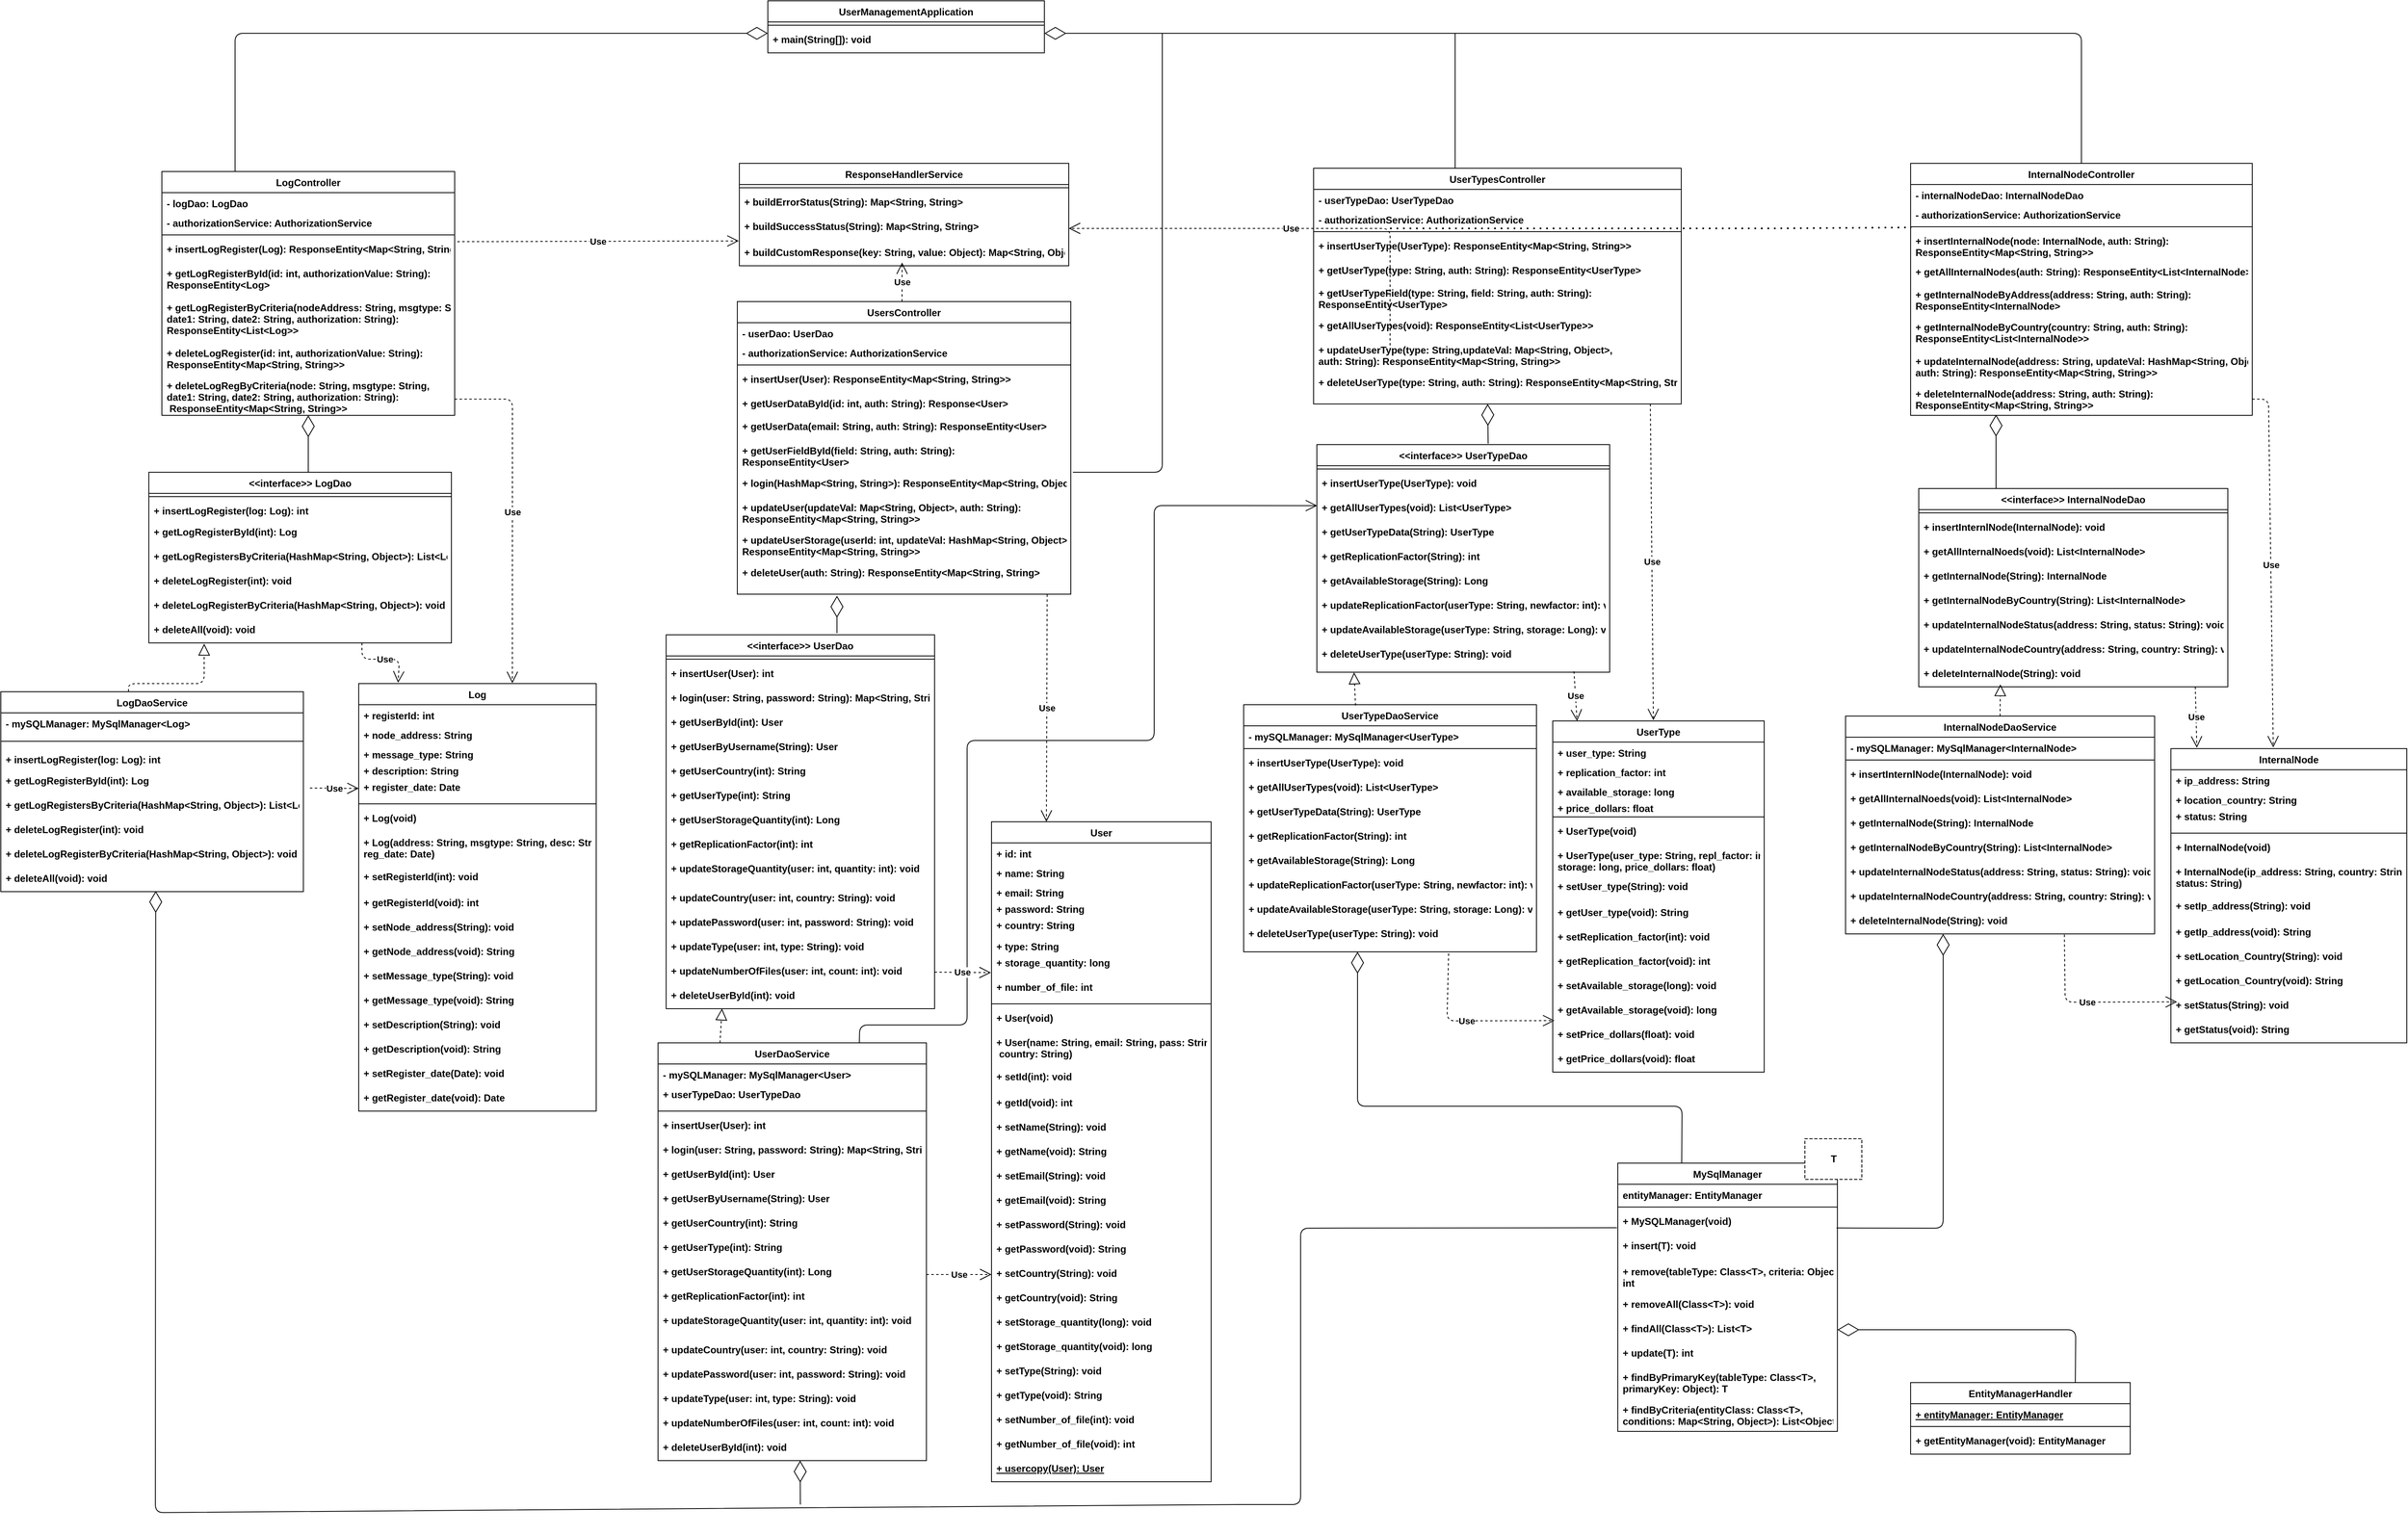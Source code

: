 <mxfile version="14.6.13" type="device"><diagram id="C5RBs43oDa-KdzZeNtuy" name="Page-1"><mxGraphModel dx="4034" dy="4497" grid="1" gridSize="10" guides="1" tooltips="1" connect="1" arrows="1" fold="1" page="1" pageScale="1" pageWidth="827" pageHeight="1169" math="0" shadow="0"><root><mxCell id="WIyWlLk6GJQsqaUBKTNV-0"/><mxCell id="WIyWlLk6GJQsqaUBKTNV-1" parent="WIyWlLk6GJQsqaUBKTNV-0"/><mxCell id="LAdZjZObFxrwDexfej0z-794" value="Log" style="swimlane;fontStyle=1;align=center;verticalAlign=top;childLayout=stackLayout;horizontal=1;startSize=26;horizontalStack=0;resizeParent=1;resizeParentMax=0;resizeLast=0;collapsible=1;marginBottom=0;" parent="WIyWlLk6GJQsqaUBKTNV-1" vertex="1"><mxGeometry x="2142" y="-280" width="292" height="526" as="geometry"><mxRectangle x="100" y="140" width="140" height="26" as="alternateBounds"/></mxGeometry></mxCell><mxCell id="oJhqSNfyxkMhmClDofVl-14" value="+ registerId: int" style="text;strokeColor=none;fillColor=none;align=left;verticalAlign=top;spacingLeft=4;spacingRight=4;overflow=hidden;rotatable=0;points=[[0,0.5],[1,0.5]];portConstraint=eastwest;fontStyle=1" parent="LAdZjZObFxrwDexfej0z-794" vertex="1"><mxGeometry y="26" width="292" height="24" as="geometry"/></mxCell><mxCell id="LAdZjZObFxrwDexfej0z-795" value="+ node_address: String" style="text;strokeColor=none;fillColor=none;align=left;verticalAlign=top;spacingLeft=4;spacingRight=4;overflow=hidden;rotatable=0;points=[[0,0.5],[1,0.5]];portConstraint=eastwest;fontStyle=1" parent="LAdZjZObFxrwDexfej0z-794" vertex="1"><mxGeometry y="50" width="292" height="24" as="geometry"/></mxCell><mxCell id="LAdZjZObFxrwDexfej0z-796" value="+ message_type: String" style="text;strokeColor=none;fillColor=none;align=left;verticalAlign=top;spacingLeft=4;spacingRight=4;overflow=hidden;rotatable=0;points=[[0,0.5],[1,0.5]];portConstraint=eastwest;fontStyle=1" parent="LAdZjZObFxrwDexfej0z-794" vertex="1"><mxGeometry y="74" width="292" height="20" as="geometry"/></mxCell><mxCell id="LAdZjZObFxrwDexfej0z-797" value="+ description: String" style="text;strokeColor=none;fillColor=none;align=left;verticalAlign=top;spacingLeft=4;spacingRight=4;overflow=hidden;rotatable=0;points=[[0,0.5],[1,0.5]];portConstraint=eastwest;fontStyle=1" parent="LAdZjZObFxrwDexfej0z-794" vertex="1"><mxGeometry y="94" width="292" height="20" as="geometry"/></mxCell><mxCell id="oJhqSNfyxkMhmClDofVl-13" value="+ register_date: Date" style="text;strokeColor=none;fillColor=none;align=left;verticalAlign=top;spacingLeft=4;spacingRight=4;overflow=hidden;rotatable=0;points=[[0,0.5],[1,0.5]];portConstraint=eastwest;fontStyle=1" parent="LAdZjZObFxrwDexfej0z-794" vertex="1"><mxGeometry y="114" width="292" height="30" as="geometry"/></mxCell><mxCell id="oJhqSNfyxkMhmClDofVl-78" value="Use" style="endArrow=open;endSize=12;dashed=1;html=1;fontStyle=1" parent="LAdZjZObFxrwDexfej0z-794" edge="1"><mxGeometry width="160" relative="1" as="geometry"><mxPoint x="-60" y="128.5" as="sourcePoint"/><mxPoint y="129" as="targetPoint"/></mxGeometry></mxCell><mxCell id="LAdZjZObFxrwDexfej0z-799" value="" style="line;strokeWidth=1;fillColor=none;align=left;verticalAlign=middle;spacingTop=-1;spacingLeft=3;spacingRight=3;rotatable=0;labelPosition=right;points=[];portConstraint=eastwest;fontStyle=1" parent="LAdZjZObFxrwDexfej0z-794" vertex="1"><mxGeometry y="144" width="292" height="8" as="geometry"/></mxCell><mxCell id="LAdZjZObFxrwDexfej0z-800" value="+ Log(void)" style="text;strokeColor=none;fillColor=none;align=left;verticalAlign=top;spacingLeft=4;spacingRight=4;overflow=hidden;rotatable=0;points=[[0,0.5],[1,0.5]];portConstraint=eastwest;fontStyle=1" parent="LAdZjZObFxrwDexfej0z-794" vertex="1"><mxGeometry y="152" width="292" height="30" as="geometry"/></mxCell><mxCell id="LAdZjZObFxrwDexfej0z-801" value="+ Log(address: String, msgtype: String, desc: String, &#10;reg_date: Date)" style="text;strokeColor=none;fillColor=none;align=left;verticalAlign=top;spacingLeft=4;spacingRight=4;overflow=hidden;rotatable=0;points=[[0,0.5],[1,0.5]];portConstraint=eastwest;fontStyle=1" parent="LAdZjZObFxrwDexfej0z-794" vertex="1"><mxGeometry y="182" width="292" height="42" as="geometry"/></mxCell><mxCell id="LAdZjZObFxrwDexfej0z-802" value="+ setRegisterId(int): void" style="text;strokeColor=none;fillColor=none;align=left;verticalAlign=top;spacingLeft=4;spacingRight=4;overflow=hidden;rotatable=0;points=[[0,0.5],[1,0.5]];portConstraint=eastwest;fontStyle=1" parent="LAdZjZObFxrwDexfej0z-794" vertex="1"><mxGeometry y="224" width="292" height="32" as="geometry"/></mxCell><mxCell id="FLg_i2Z3HDgUIN3LIx1t-113" value="+ getRegisterId(void): int" style="text;strokeColor=none;fillColor=none;align=left;verticalAlign=top;spacingLeft=4;spacingRight=4;overflow=hidden;rotatable=0;points=[[0,0.5],[1,0.5]];portConstraint=eastwest;fontStyle=1" parent="LAdZjZObFxrwDexfej0z-794" vertex="1"><mxGeometry y="256" width="292" height="30" as="geometry"/></mxCell><mxCell id="FLg_i2Z3HDgUIN3LIx1t-114" value="+ setNode_address(String): void" style="text;strokeColor=none;fillColor=none;align=left;verticalAlign=top;spacingLeft=4;spacingRight=4;overflow=hidden;rotatable=0;points=[[0,0.5],[1,0.5]];portConstraint=eastwest;fontStyle=1" parent="LAdZjZObFxrwDexfej0z-794" vertex="1"><mxGeometry y="286" width="292" height="30" as="geometry"/></mxCell><mxCell id="FLg_i2Z3HDgUIN3LIx1t-115" value="+ getNode_address(void): String" style="text;strokeColor=none;fillColor=none;align=left;verticalAlign=top;spacingLeft=4;spacingRight=4;overflow=hidden;rotatable=0;points=[[0,0.5],[1,0.5]];portConstraint=eastwest;fontStyle=1" parent="LAdZjZObFxrwDexfej0z-794" vertex="1"><mxGeometry y="316" width="292" height="30" as="geometry"/></mxCell><mxCell id="FLg_i2Z3HDgUIN3LIx1t-263" value="+ setMessage_type(String): void" style="text;strokeColor=none;fillColor=none;align=left;verticalAlign=top;spacingLeft=4;spacingRight=4;overflow=hidden;rotatable=0;points=[[0,0.5],[1,0.5]];portConstraint=eastwest;fontStyle=1" parent="LAdZjZObFxrwDexfej0z-794" vertex="1"><mxGeometry y="346" width="292" height="30" as="geometry"/></mxCell><mxCell id="FLg_i2Z3HDgUIN3LIx1t-264" value="+ getMessage_type(void): String" style="text;strokeColor=none;fillColor=none;align=left;verticalAlign=top;spacingLeft=4;spacingRight=4;overflow=hidden;rotatable=0;points=[[0,0.5],[1,0.5]];portConstraint=eastwest;fontStyle=1" parent="LAdZjZObFxrwDexfej0z-794" vertex="1"><mxGeometry y="376" width="292" height="30" as="geometry"/></mxCell><mxCell id="oJhqSNfyxkMhmClDofVl-15" value="+ setDescription(String): void" style="text;strokeColor=none;fillColor=none;align=left;verticalAlign=top;spacingLeft=4;spacingRight=4;overflow=hidden;rotatable=0;points=[[0,0.5],[1,0.5]];portConstraint=eastwest;fontStyle=1" parent="LAdZjZObFxrwDexfej0z-794" vertex="1"><mxGeometry y="406" width="292" height="30" as="geometry"/></mxCell><mxCell id="oJhqSNfyxkMhmClDofVl-16" value="+ getDescription(void): String" style="text;strokeColor=none;fillColor=none;align=left;verticalAlign=top;spacingLeft=4;spacingRight=4;overflow=hidden;rotatable=0;points=[[0,0.5],[1,0.5]];portConstraint=eastwest;fontStyle=1" parent="LAdZjZObFxrwDexfej0z-794" vertex="1"><mxGeometry y="436" width="292" height="30" as="geometry"/></mxCell><mxCell id="oJhqSNfyxkMhmClDofVl-17" value="+ setRegister_date(Date): void" style="text;strokeColor=none;fillColor=none;align=left;verticalAlign=top;spacingLeft=4;spacingRight=4;overflow=hidden;rotatable=0;points=[[0,0.5],[1,0.5]];portConstraint=eastwest;fontStyle=1" parent="LAdZjZObFxrwDexfej0z-794" vertex="1"><mxGeometry y="466" width="292" height="30" as="geometry"/></mxCell><mxCell id="oJhqSNfyxkMhmClDofVl-18" value="+ getRegister_date(void): Date" style="text;strokeColor=none;fillColor=none;align=left;verticalAlign=top;spacingLeft=4;spacingRight=4;overflow=hidden;rotatable=0;points=[[0,0.5],[1,0.5]];portConstraint=eastwest;fontStyle=1" parent="LAdZjZObFxrwDexfej0z-794" vertex="1"><mxGeometry y="496" width="292" height="30" as="geometry"/></mxCell><mxCell id="FLg_i2Z3HDgUIN3LIx1t-12" value="UserManagementApplication" style="swimlane;fontStyle=1;align=center;verticalAlign=top;childLayout=stackLayout;horizontal=1;startSize=26;horizontalStack=0;resizeParent=1;resizeParentMax=0;resizeLast=0;collapsible=1;marginBottom=0;" parent="WIyWlLk6GJQsqaUBKTNV-1" vertex="1"><mxGeometry x="2645" y="-1120" width="340" height="64" as="geometry"><mxRectangle x="100" y="140" width="140" height="26" as="alternateBounds"/></mxGeometry></mxCell><mxCell id="FLg_i2Z3HDgUIN3LIx1t-14" value="" style="line;strokeWidth=1;fillColor=none;align=left;verticalAlign=middle;spacingTop=-1;spacingLeft=3;spacingRight=3;rotatable=0;labelPosition=right;points=[];portConstraint=eastwest;fontStyle=1" parent="FLg_i2Z3HDgUIN3LIx1t-12" vertex="1"><mxGeometry y="26" width="340" height="8" as="geometry"/></mxCell><mxCell id="oJhqSNfyxkMhmClDofVl-284" value="" style="endArrow=diamondThin;endFill=0;endSize=24;html=1;exitX=0.5;exitY=0;exitDx=0;exitDy=0;fontStyle=1" parent="FLg_i2Z3HDgUIN3LIx1t-12" source="oJhqSNfyxkMhmClDofVl-269" edge="1"><mxGeometry width="160" relative="1" as="geometry"><mxPoint x="180" y="40" as="sourcePoint"/><mxPoint x="340" y="40" as="targetPoint"/><Array as="points"><mxPoint x="1615" y="40"/></Array></mxGeometry></mxCell><mxCell id="FLg_i2Z3HDgUIN3LIx1t-15" value="+ main(String[]): void" style="text;strokeColor=none;fillColor=none;align=left;verticalAlign=top;spacingLeft=4;spacingRight=4;overflow=hidden;rotatable=0;points=[[0,0.5],[1,0.5]];portConstraint=eastwest;fontStyle=1" parent="FLg_i2Z3HDgUIN3LIx1t-12" vertex="1"><mxGeometry y="34" width="340" height="30" as="geometry"/></mxCell><mxCell id="FLg_i2Z3HDgUIN3LIx1t-20" value="ResponseHandlerService" style="swimlane;fontStyle=1;align=center;verticalAlign=top;childLayout=stackLayout;horizontal=1;startSize=26;horizontalStack=0;resizeParent=1;resizeParentMax=0;resizeLast=0;collapsible=1;marginBottom=0;" parent="WIyWlLk6GJQsqaUBKTNV-1" vertex="1"><mxGeometry x="2610" y="-920" width="405" height="126" as="geometry"><mxRectangle x="100" y="140" width="140" height="26" as="alternateBounds"/></mxGeometry></mxCell><mxCell id="FLg_i2Z3HDgUIN3LIx1t-22" value="" style="line;strokeWidth=1;fillColor=none;align=left;verticalAlign=middle;spacingTop=-1;spacingLeft=3;spacingRight=3;rotatable=0;labelPosition=right;points=[];portConstraint=eastwest;fontStyle=1" parent="FLg_i2Z3HDgUIN3LIx1t-20" vertex="1"><mxGeometry y="26" width="405" height="8" as="geometry"/></mxCell><mxCell id="FLg_i2Z3HDgUIN3LIx1t-23" value="+ buildErrorStatus(String): Map&lt;String, String&gt;" style="text;strokeColor=none;fillColor=none;align=left;verticalAlign=top;spacingLeft=4;spacingRight=4;overflow=hidden;rotatable=0;points=[[0,0.5],[1,0.5]];portConstraint=eastwest;fontStyle=1" parent="FLg_i2Z3HDgUIN3LIx1t-20" vertex="1"><mxGeometry y="34" width="405" height="30" as="geometry"/></mxCell><mxCell id="FLg_i2Z3HDgUIN3LIx1t-24" value="+ buildSuccessStatus(String): Map&lt;String, String&gt;" style="text;strokeColor=none;fillColor=none;align=left;verticalAlign=top;spacingLeft=4;spacingRight=4;overflow=hidden;rotatable=0;points=[[0,0.5],[1,0.5]];portConstraint=eastwest;fontStyle=1" parent="FLg_i2Z3HDgUIN3LIx1t-20" vertex="1"><mxGeometry y="64" width="405" height="32" as="geometry"/></mxCell><mxCell id="FLg_i2Z3HDgUIN3LIx1t-25" value="+ buildCustomResponse(key: String, value: Object): Map&lt;String, Object&gt;" style="text;strokeColor=none;fillColor=none;align=left;verticalAlign=top;spacingLeft=4;spacingRight=4;overflow=hidden;rotatable=0;points=[[0,0.5],[1,0.5]];portConstraint=eastwest;fontStyle=1" parent="FLg_i2Z3HDgUIN3LIx1t-20" vertex="1"><mxGeometry y="96" width="405" height="30" as="geometry"/></mxCell><mxCell id="FLg_i2Z3HDgUIN3LIx1t-100" value="&lt;&lt;interface&gt;&gt; UserDao" style="swimlane;fontStyle=1;align=center;verticalAlign=top;childLayout=stackLayout;horizontal=1;startSize=26;horizontalStack=0;resizeParent=1;resizeParentMax=0;resizeLast=0;collapsible=1;marginBottom=0;" parent="WIyWlLk6GJQsqaUBKTNV-1" vertex="1"><mxGeometry x="2520" y="-340" width="330" height="460" as="geometry"><mxRectangle x="100" y="140" width="140" height="26" as="alternateBounds"/></mxGeometry></mxCell><mxCell id="FLg_i2Z3HDgUIN3LIx1t-102" value="" style="line;strokeWidth=1;fillColor=none;align=left;verticalAlign=middle;spacingTop=-1;spacingLeft=3;spacingRight=3;rotatable=0;labelPosition=right;points=[];portConstraint=eastwest;fontStyle=1" parent="FLg_i2Z3HDgUIN3LIx1t-100" vertex="1"><mxGeometry y="26" width="330" height="8" as="geometry"/></mxCell><mxCell id="FLg_i2Z3HDgUIN3LIx1t-103" value="+ insertUser(User): int" style="text;strokeColor=none;fillColor=none;align=left;verticalAlign=top;spacingLeft=4;spacingRight=4;overflow=hidden;rotatable=0;points=[[0,0.5],[1,0.5]];portConstraint=eastwest;fontStyle=1" parent="FLg_i2Z3HDgUIN3LIx1t-100" vertex="1"><mxGeometry y="34" width="330" height="30" as="geometry"/></mxCell><mxCell id="FLg_i2Z3HDgUIN3LIx1t-104" value="+ login(user: String, password: String): Map&lt;String, String&gt;" style="text;strokeColor=none;fillColor=none;align=left;verticalAlign=top;spacingLeft=4;spacingRight=4;overflow=hidden;rotatable=0;points=[[0,0.5],[1,0.5]];portConstraint=eastwest;fontStyle=1" parent="FLg_i2Z3HDgUIN3LIx1t-100" vertex="1"><mxGeometry y="64" width="330" height="30" as="geometry"/></mxCell><mxCell id="FLg_i2Z3HDgUIN3LIx1t-105" value="+ getUserById(int): User" style="text;strokeColor=none;fillColor=none;align=left;verticalAlign=top;spacingLeft=4;spacingRight=4;overflow=hidden;rotatable=0;points=[[0,0.5],[1,0.5]];portConstraint=eastwest;fontStyle=1" parent="FLg_i2Z3HDgUIN3LIx1t-100" vertex="1"><mxGeometry y="94" width="330" height="30" as="geometry"/></mxCell><mxCell id="FLg_i2Z3HDgUIN3LIx1t-107" value="+ getUserByUsername(String): User" style="text;strokeColor=none;fillColor=none;align=left;verticalAlign=top;spacingLeft=4;spacingRight=4;overflow=hidden;rotatable=0;points=[[0,0.5],[1,0.5]];portConstraint=eastwest;fontStyle=1" parent="FLg_i2Z3HDgUIN3LIx1t-100" vertex="1"><mxGeometry y="124" width="330" height="30" as="geometry"/></mxCell><mxCell id="FLg_i2Z3HDgUIN3LIx1t-108" value="+ getUserCountry(int): String" style="text;strokeColor=none;fillColor=none;align=left;verticalAlign=top;spacingLeft=4;spacingRight=4;overflow=hidden;rotatable=0;points=[[0,0.5],[1,0.5]];portConstraint=eastwest;fontStyle=1" parent="FLg_i2Z3HDgUIN3LIx1t-100" vertex="1"><mxGeometry y="154" width="330" height="30" as="geometry"/></mxCell><mxCell id="FLg_i2Z3HDgUIN3LIx1t-109" value="+ getUserType(int): String" style="text;strokeColor=none;fillColor=none;align=left;verticalAlign=top;spacingLeft=4;spacingRight=4;overflow=hidden;rotatable=0;points=[[0,0.5],[1,0.5]];portConstraint=eastwest;fontStyle=1" parent="FLg_i2Z3HDgUIN3LIx1t-100" vertex="1"><mxGeometry y="184" width="330" height="30" as="geometry"/></mxCell><mxCell id="FLg_i2Z3HDgUIN3LIx1t-110" value="+ getUserStorageQuantity(int): Long" style="text;strokeColor=none;fillColor=none;align=left;verticalAlign=top;spacingLeft=4;spacingRight=4;overflow=hidden;rotatable=0;points=[[0,0.5],[1,0.5]];portConstraint=eastwest;fontStyle=1" parent="FLg_i2Z3HDgUIN3LIx1t-100" vertex="1"><mxGeometry y="214" width="330" height="30" as="geometry"/></mxCell><mxCell id="FLg_i2Z3HDgUIN3LIx1t-111" value="+ getReplicationFactor(int): int" style="text;strokeColor=none;fillColor=none;align=left;verticalAlign=top;spacingLeft=4;spacingRight=4;overflow=hidden;rotatable=0;points=[[0,0.5],[1,0.5]];portConstraint=eastwest;fontStyle=1" parent="FLg_i2Z3HDgUIN3LIx1t-100" vertex="1"><mxGeometry y="244" width="330" height="30" as="geometry"/></mxCell><mxCell id="FLg_i2Z3HDgUIN3LIx1t-112" value="+ updateStorageQuantity(user: int, quantity: int): void" style="text;strokeColor=none;fillColor=none;align=left;verticalAlign=top;spacingLeft=4;spacingRight=4;overflow=hidden;rotatable=0;points=[[0,0.5],[1,0.5]];portConstraint=eastwest;fontStyle=1" parent="FLg_i2Z3HDgUIN3LIx1t-100" vertex="1"><mxGeometry y="274" width="330" height="36" as="geometry"/></mxCell><mxCell id="FLg_i2Z3HDgUIN3LIx1t-171" value="+ updateCountry(user: int, country: String): void" style="text;strokeColor=none;fillColor=none;align=left;verticalAlign=top;spacingLeft=4;spacingRight=4;overflow=hidden;rotatable=0;points=[[0,0.5],[1,0.5]];portConstraint=eastwest;fontStyle=1" parent="FLg_i2Z3HDgUIN3LIx1t-100" vertex="1"><mxGeometry y="310" width="330" height="30" as="geometry"/></mxCell><mxCell id="FLg_i2Z3HDgUIN3LIx1t-172" value="+ updatePassword(user: int, password: String): void" style="text;strokeColor=none;fillColor=none;align=left;verticalAlign=top;spacingLeft=4;spacingRight=4;overflow=hidden;rotatable=0;points=[[0,0.5],[1,0.5]];portConstraint=eastwest;fontStyle=1" parent="FLg_i2Z3HDgUIN3LIx1t-100" vertex="1"><mxGeometry y="340" width="330" height="30" as="geometry"/></mxCell><mxCell id="FLg_i2Z3HDgUIN3LIx1t-173" value="+ updateType(user: int, type: String): void" style="text;strokeColor=none;fillColor=none;align=left;verticalAlign=top;spacingLeft=4;spacingRight=4;overflow=hidden;rotatable=0;points=[[0,0.5],[1,0.5]];portConstraint=eastwest;fontStyle=1" parent="FLg_i2Z3HDgUIN3LIx1t-100" vertex="1"><mxGeometry y="370" width="330" height="30" as="geometry"/></mxCell><mxCell id="FLg_i2Z3HDgUIN3LIx1t-174" value="+ updateNumberOfFiles(user: int, count: int): void" style="text;strokeColor=none;fillColor=none;align=left;verticalAlign=top;spacingLeft=4;spacingRight=4;overflow=hidden;rotatable=0;points=[[0,0.5],[1,0.5]];portConstraint=eastwest;fontStyle=1" parent="FLg_i2Z3HDgUIN3LIx1t-100" vertex="1"><mxGeometry y="400" width="330" height="30" as="geometry"/></mxCell><mxCell id="FLg_i2Z3HDgUIN3LIx1t-175" value="+ deleteUserById(int): void" style="text;strokeColor=none;fillColor=none;align=left;verticalAlign=top;spacingLeft=4;spacingRight=4;overflow=hidden;rotatable=0;points=[[0,0.5],[1,0.5]];portConstraint=eastwest;fontStyle=1" parent="FLg_i2Z3HDgUIN3LIx1t-100" vertex="1"><mxGeometry y="430" width="330" height="30" as="geometry"/></mxCell><mxCell id="FLg_i2Z3HDgUIN3LIx1t-137" value="&lt;&lt;interface&gt;&gt; LogDao" style="swimlane;fontStyle=1;align=center;verticalAlign=top;childLayout=stackLayout;horizontal=1;startSize=26;horizontalStack=0;resizeParent=1;resizeParentMax=0;resizeLast=0;collapsible=1;marginBottom=0;" parent="WIyWlLk6GJQsqaUBKTNV-1" vertex="1"><mxGeometry x="1884" y="-540" width="372" height="210" as="geometry"><mxRectangle x="100" y="140" width="140" height="26" as="alternateBounds"/></mxGeometry></mxCell><mxCell id="FLg_i2Z3HDgUIN3LIx1t-139" value="" style="line;strokeWidth=1;fillColor=none;align=left;verticalAlign=middle;spacingTop=-1;spacingLeft=3;spacingRight=3;rotatable=0;labelPosition=right;points=[];portConstraint=eastwest;fontStyle=1" parent="FLg_i2Z3HDgUIN3LIx1t-137" vertex="1"><mxGeometry y="26" width="372" height="8" as="geometry"/></mxCell><mxCell id="FLg_i2Z3HDgUIN3LIx1t-140" value="+ insertLogRegister(log: Log): int" style="text;strokeColor=none;fillColor=none;align=left;verticalAlign=top;spacingLeft=4;spacingRight=4;overflow=hidden;rotatable=0;points=[[0,0.5],[1,0.5]];portConstraint=eastwest;fontStyle=1" parent="FLg_i2Z3HDgUIN3LIx1t-137" vertex="1"><mxGeometry y="34" width="372" height="26" as="geometry"/></mxCell><mxCell id="FLg_i2Z3HDgUIN3LIx1t-141" value="+ getLogRegisterById(int): Log" style="text;strokeColor=none;fillColor=none;align=left;verticalAlign=top;spacingLeft=4;spacingRight=4;overflow=hidden;rotatable=0;points=[[0,0.5],[1,0.5]];portConstraint=eastwest;fontStyle=1" parent="FLg_i2Z3HDgUIN3LIx1t-137" vertex="1"><mxGeometry y="60" width="372" height="30" as="geometry"/></mxCell><mxCell id="FLg_i2Z3HDgUIN3LIx1t-142" value="+ getLogRegistersByCriteria(HashMap&lt;String, Object&gt;): List&lt;Log&gt;" style="text;strokeColor=none;fillColor=none;align=left;verticalAlign=top;spacingLeft=4;spacingRight=4;overflow=hidden;rotatable=0;points=[[0,0.5],[1,0.5]];portConstraint=eastwest;fontStyle=1" parent="FLg_i2Z3HDgUIN3LIx1t-137" vertex="1"><mxGeometry y="90" width="372" height="30" as="geometry"/></mxCell><mxCell id="FLg_i2Z3HDgUIN3LIx1t-144" value="+ deleteLogRegister(int): void" style="text;strokeColor=none;fillColor=none;align=left;verticalAlign=top;spacingLeft=4;spacingRight=4;overflow=hidden;rotatable=0;points=[[0,0.5],[1,0.5]];portConstraint=eastwest;fontStyle=1" parent="FLg_i2Z3HDgUIN3LIx1t-137" vertex="1"><mxGeometry y="120" width="372" height="30" as="geometry"/></mxCell><mxCell id="FLg_i2Z3HDgUIN3LIx1t-145" value="+ deleteLogRegisterByCriteria(HashMap&lt;String, Object&gt;): void" style="text;strokeColor=none;fillColor=none;align=left;verticalAlign=top;spacingLeft=4;spacingRight=4;overflow=hidden;rotatable=0;points=[[0,0.5],[1,0.5]];portConstraint=eastwest;fontStyle=1" parent="FLg_i2Z3HDgUIN3LIx1t-137" vertex="1"><mxGeometry y="150" width="372" height="30" as="geometry"/></mxCell><mxCell id="FLg_i2Z3HDgUIN3LIx1t-146" value="+ deleteAll(void): void" style="text;strokeColor=none;fillColor=none;align=left;verticalAlign=top;spacingLeft=4;spacingRight=4;overflow=hidden;rotatable=0;points=[[0,0.5],[1,0.5]];portConstraint=eastwest;fontStyle=1" parent="FLg_i2Z3HDgUIN3LIx1t-137" vertex="1"><mxGeometry y="180" width="372" height="30" as="geometry"/></mxCell><mxCell id="oJhqSNfyxkMhmClDofVl-82" value="Use" style="endArrow=open;endSize=12;dashed=1;html=1;entryX=0.166;entryY=-0.002;entryDx=0;entryDy=0;entryPerimeter=0;fontStyle=1" parent="FLg_i2Z3HDgUIN3LIx1t-137" target="LAdZjZObFxrwDexfej0z-794" edge="1"><mxGeometry width="160" relative="1" as="geometry"><mxPoint x="262" y="210" as="sourcePoint"/><mxPoint x="422" y="210" as="targetPoint"/><Array as="points"><mxPoint x="262" y="230"/><mxPoint x="308" y="230"/></Array></mxGeometry></mxCell><mxCell id="FLg_i2Z3HDgUIN3LIx1t-176" value="&lt;&lt;interface&gt;&gt; UserTypeDao" style="swimlane;fontStyle=1;align=center;verticalAlign=top;childLayout=stackLayout;horizontal=1;startSize=26;horizontalStack=0;resizeParent=1;resizeParentMax=0;resizeLast=0;collapsible=1;marginBottom=0;" parent="WIyWlLk6GJQsqaUBKTNV-1" vertex="1"><mxGeometry x="3320" y="-574" width="360" height="280" as="geometry"><mxRectangle x="100" y="140" width="140" height="26" as="alternateBounds"/></mxGeometry></mxCell><mxCell id="FLg_i2Z3HDgUIN3LIx1t-177" value="" style="line;strokeWidth=1;fillColor=none;align=left;verticalAlign=middle;spacingTop=-1;spacingLeft=3;spacingRight=3;rotatable=0;labelPosition=right;points=[];portConstraint=eastwest;fontStyle=1" parent="FLg_i2Z3HDgUIN3LIx1t-176" vertex="1"><mxGeometry y="26" width="360" height="8" as="geometry"/></mxCell><mxCell id="FLg_i2Z3HDgUIN3LIx1t-178" value="+ insertUserType(UserType): void" style="text;strokeColor=none;fillColor=none;align=left;verticalAlign=top;spacingLeft=4;spacingRight=4;overflow=hidden;rotatable=0;points=[[0,0.5],[1,0.5]];portConstraint=eastwest;fontStyle=1" parent="FLg_i2Z3HDgUIN3LIx1t-176" vertex="1"><mxGeometry y="34" width="360" height="30" as="geometry"/></mxCell><mxCell id="FLg_i2Z3HDgUIN3LIx1t-180" value="+ getAllUserTypes(void): List&lt;UserType&gt;" style="text;strokeColor=none;fillColor=none;align=left;verticalAlign=top;spacingLeft=4;spacingRight=4;overflow=hidden;rotatable=0;points=[[0,0.5],[1,0.5]];portConstraint=eastwest;fontStyle=1" parent="FLg_i2Z3HDgUIN3LIx1t-176" vertex="1"><mxGeometry y="64" width="360" height="30" as="geometry"/></mxCell><mxCell id="FLg_i2Z3HDgUIN3LIx1t-181" value="+ getUserTypeData(String): UserType" style="text;strokeColor=none;fillColor=none;align=left;verticalAlign=top;spacingLeft=4;spacingRight=4;overflow=hidden;rotatable=0;points=[[0,0.5],[1,0.5]];portConstraint=eastwest;fontStyle=1" parent="FLg_i2Z3HDgUIN3LIx1t-176" vertex="1"><mxGeometry y="94" width="360" height="30" as="geometry"/></mxCell><mxCell id="FLg_i2Z3HDgUIN3LIx1t-182" value="+ getReplicationFactor(String): int" style="text;strokeColor=none;fillColor=none;align=left;verticalAlign=top;spacingLeft=4;spacingRight=4;overflow=hidden;rotatable=0;points=[[0,0.5],[1,0.5]];portConstraint=eastwest;fontStyle=1" parent="FLg_i2Z3HDgUIN3LIx1t-176" vertex="1"><mxGeometry y="124" width="360" height="30" as="geometry"/></mxCell><mxCell id="FLg_i2Z3HDgUIN3LIx1t-183" value="+ getAvailableStorage(String): Long" style="text;strokeColor=none;fillColor=none;align=left;verticalAlign=top;spacingLeft=4;spacingRight=4;overflow=hidden;rotatable=0;points=[[0,0.5],[1,0.5]];portConstraint=eastwest;fontStyle=1" parent="FLg_i2Z3HDgUIN3LIx1t-176" vertex="1"><mxGeometry y="154" width="360" height="30" as="geometry"/></mxCell><mxCell id="FLg_i2Z3HDgUIN3LIx1t-184" value="+ updateReplicationFactor(userType: String, newfactor: int): void" style="text;strokeColor=none;fillColor=none;align=left;verticalAlign=top;spacingLeft=4;spacingRight=4;overflow=hidden;rotatable=0;points=[[0,0.5],[1,0.5]];portConstraint=eastwest;fontStyle=1" parent="FLg_i2Z3HDgUIN3LIx1t-176" vertex="1"><mxGeometry y="184" width="360" height="30" as="geometry"/></mxCell><mxCell id="FLg_i2Z3HDgUIN3LIx1t-185" value="+ updateAvailableStorage(userType: String, storage: Long): void" style="text;strokeColor=none;fillColor=none;align=left;verticalAlign=top;spacingLeft=4;spacingRight=4;overflow=hidden;rotatable=0;points=[[0,0.5],[1,0.5]];portConstraint=eastwest;fontStyle=1" parent="FLg_i2Z3HDgUIN3LIx1t-176" vertex="1"><mxGeometry y="214" width="360" height="30" as="geometry"/></mxCell><mxCell id="FLg_i2Z3HDgUIN3LIx1t-186" value="+ deleteUserType(userType: String): void" style="text;strokeColor=none;fillColor=none;align=left;verticalAlign=top;spacingLeft=4;spacingRight=4;overflow=hidden;rotatable=0;points=[[0,0.5],[1,0.5]];portConstraint=eastwest;fontStyle=1" parent="FLg_i2Z3HDgUIN3LIx1t-176" vertex="1"><mxGeometry y="244" width="360" height="36" as="geometry"/></mxCell><mxCell id="FLg_i2Z3HDgUIN3LIx1t-192" value="&lt;&lt;interface&gt;&gt; InternalNodeDao" style="swimlane;fontStyle=1;align=center;verticalAlign=top;childLayout=stackLayout;horizontal=1;startSize=26;horizontalStack=0;resizeParent=1;resizeParentMax=0;resizeLast=0;collapsible=1;marginBottom=0;" parent="WIyWlLk6GJQsqaUBKTNV-1" vertex="1"><mxGeometry x="4060" y="-520" width="380" height="244" as="geometry"><mxRectangle x="100" y="140" width="140" height="26" as="alternateBounds"/></mxGeometry></mxCell><mxCell id="FLg_i2Z3HDgUIN3LIx1t-193" value="" style="line;strokeWidth=1;fillColor=none;align=left;verticalAlign=middle;spacingTop=-1;spacingLeft=3;spacingRight=3;rotatable=0;labelPosition=right;points=[];portConstraint=eastwest;fontStyle=1" parent="FLg_i2Z3HDgUIN3LIx1t-192" vertex="1"><mxGeometry y="26" width="380" height="8" as="geometry"/></mxCell><mxCell id="FLg_i2Z3HDgUIN3LIx1t-194" value="+ insertInternlNode(InternalNode): void" style="text;strokeColor=none;fillColor=none;align=left;verticalAlign=top;spacingLeft=4;spacingRight=4;overflow=hidden;rotatable=0;points=[[0,0.5],[1,0.5]];portConstraint=eastwest;fontStyle=1" parent="FLg_i2Z3HDgUIN3LIx1t-192" vertex="1"><mxGeometry y="34" width="380" height="30" as="geometry"/></mxCell><mxCell id="FLg_i2Z3HDgUIN3LIx1t-195" value="+ getAllInternalNoeds(void): List&lt;InternalNode&gt;" style="text;strokeColor=none;fillColor=none;align=left;verticalAlign=top;spacingLeft=4;spacingRight=4;overflow=hidden;rotatable=0;points=[[0,0.5],[1,0.5]];portConstraint=eastwest;fontStyle=1" parent="FLg_i2Z3HDgUIN3LIx1t-192" vertex="1"><mxGeometry y="64" width="380" height="30" as="geometry"/></mxCell><mxCell id="FLg_i2Z3HDgUIN3LIx1t-196" value="+ getInternalNode(String): InternalNode" style="text;strokeColor=none;fillColor=none;align=left;verticalAlign=top;spacingLeft=4;spacingRight=4;overflow=hidden;rotatable=0;points=[[0,0.5],[1,0.5]];portConstraint=eastwest;fontStyle=1" parent="FLg_i2Z3HDgUIN3LIx1t-192" vertex="1"><mxGeometry y="94" width="380" height="30" as="geometry"/></mxCell><mxCell id="FLg_i2Z3HDgUIN3LIx1t-197" value="+ getInternalNodeByCountry(String): List&lt;InternalNode&gt;" style="text;strokeColor=none;fillColor=none;align=left;verticalAlign=top;spacingLeft=4;spacingRight=4;overflow=hidden;rotatable=0;points=[[0,0.5],[1,0.5]];portConstraint=eastwest;fontStyle=1" parent="FLg_i2Z3HDgUIN3LIx1t-192" vertex="1"><mxGeometry y="124" width="380" height="30" as="geometry"/></mxCell><mxCell id="FLg_i2Z3HDgUIN3LIx1t-198" value="+ updateInternalNodeStatus(address: String, status: String): void" style="text;strokeColor=none;fillColor=none;align=left;verticalAlign=top;spacingLeft=4;spacingRight=4;overflow=hidden;rotatable=0;points=[[0,0.5],[1,0.5]];portConstraint=eastwest;fontStyle=1" parent="FLg_i2Z3HDgUIN3LIx1t-192" vertex="1"><mxGeometry y="154" width="380" height="30" as="geometry"/></mxCell><mxCell id="FLg_i2Z3HDgUIN3LIx1t-200" value="+ updateInternalNodeCountry(address: String, country: String): void" style="text;strokeColor=none;fillColor=none;align=left;verticalAlign=top;spacingLeft=4;spacingRight=4;overflow=hidden;rotatable=0;points=[[0,0.5],[1,0.5]];portConstraint=eastwest;fontStyle=1" parent="FLg_i2Z3HDgUIN3LIx1t-192" vertex="1"><mxGeometry y="184" width="380" height="30" as="geometry"/></mxCell><mxCell id="FLg_i2Z3HDgUIN3LIx1t-201" value="+ deleteInternalNode(String): void" style="text;strokeColor=none;fillColor=none;align=left;verticalAlign=top;spacingLeft=4;spacingRight=4;overflow=hidden;rotatable=0;points=[[0,0.5],[1,0.5]];portConstraint=eastwest;fontStyle=1" parent="FLg_i2Z3HDgUIN3LIx1t-192" vertex="1"><mxGeometry y="214" width="380" height="30" as="geometry"/></mxCell><mxCell id="FLg_i2Z3HDgUIN3LIx1t-208" value="LogDaoService" style="swimlane;fontStyle=1;align=center;verticalAlign=top;childLayout=stackLayout;horizontal=1;startSize=26;horizontalStack=0;resizeParent=1;resizeParentMax=0;resizeLast=0;collapsible=1;marginBottom=0;" parent="WIyWlLk6GJQsqaUBKTNV-1" vertex="1"><mxGeometry x="1702" y="-270" width="372" height="246" as="geometry"><mxRectangle x="100" y="140" width="140" height="26" as="alternateBounds"/></mxGeometry></mxCell><mxCell id="FLg_i2Z3HDgUIN3LIx1t-217" value="- mySQLManager: MySqlManager&lt;Log&gt;" style="text;strokeColor=none;fillColor=none;align=left;verticalAlign=top;spacingLeft=4;spacingRight=4;overflow=hidden;rotatable=0;points=[[0,0.5],[1,0.5]];portConstraint=eastwest;fontStyle=1" parent="FLg_i2Z3HDgUIN3LIx1t-208" vertex="1"><mxGeometry y="26" width="372" height="26" as="geometry"/></mxCell><mxCell id="FLg_i2Z3HDgUIN3LIx1t-209" value="" style="line;strokeWidth=1;fillColor=none;align=left;verticalAlign=middle;spacingTop=-1;spacingLeft=3;spacingRight=3;rotatable=0;labelPosition=right;points=[];portConstraint=eastwest;fontStyle=1" parent="FLg_i2Z3HDgUIN3LIx1t-208" vertex="1"><mxGeometry y="52" width="372" height="18" as="geometry"/></mxCell><mxCell id="FLg_i2Z3HDgUIN3LIx1t-210" value="+ insertLogRegister(log: Log): int" style="text;strokeColor=none;fillColor=none;align=left;verticalAlign=top;spacingLeft=4;spacingRight=4;overflow=hidden;rotatable=0;points=[[0,0.5],[1,0.5]];portConstraint=eastwest;fontStyle=1" parent="FLg_i2Z3HDgUIN3LIx1t-208" vertex="1"><mxGeometry y="70" width="372" height="26" as="geometry"/></mxCell><mxCell id="FLg_i2Z3HDgUIN3LIx1t-211" value="+ getLogRegisterById(int): Log" style="text;strokeColor=none;fillColor=none;align=left;verticalAlign=top;spacingLeft=4;spacingRight=4;overflow=hidden;rotatable=0;points=[[0,0.5],[1,0.5]];portConstraint=eastwest;fontStyle=1" parent="FLg_i2Z3HDgUIN3LIx1t-208" vertex="1"><mxGeometry y="96" width="372" height="30" as="geometry"/></mxCell><mxCell id="FLg_i2Z3HDgUIN3LIx1t-212" value="+ getLogRegistersByCriteria(HashMap&lt;String, Object&gt;): List&lt;Log&gt;" style="text;strokeColor=none;fillColor=none;align=left;verticalAlign=top;spacingLeft=4;spacingRight=4;overflow=hidden;rotatable=0;points=[[0,0.5],[1,0.5]];portConstraint=eastwest;fontStyle=1" parent="FLg_i2Z3HDgUIN3LIx1t-208" vertex="1"><mxGeometry y="126" width="372" height="30" as="geometry"/></mxCell><mxCell id="FLg_i2Z3HDgUIN3LIx1t-213" value="+ deleteLogRegister(int): void" style="text;strokeColor=none;fillColor=none;align=left;verticalAlign=top;spacingLeft=4;spacingRight=4;overflow=hidden;rotatable=0;points=[[0,0.5],[1,0.5]];portConstraint=eastwest;fontStyle=1" parent="FLg_i2Z3HDgUIN3LIx1t-208" vertex="1"><mxGeometry y="156" width="372" height="30" as="geometry"/></mxCell><mxCell id="FLg_i2Z3HDgUIN3LIx1t-214" value="+ deleteLogRegisterByCriteria(HashMap&lt;String, Object&gt;): void" style="text;strokeColor=none;fillColor=none;align=left;verticalAlign=top;spacingLeft=4;spacingRight=4;overflow=hidden;rotatable=0;points=[[0,0.5],[1,0.5]];portConstraint=eastwest;fontStyle=1" parent="FLg_i2Z3HDgUIN3LIx1t-208" vertex="1"><mxGeometry y="186" width="372" height="30" as="geometry"/></mxCell><mxCell id="FLg_i2Z3HDgUIN3LIx1t-215" value="+ deleteAll(void): void" style="text;strokeColor=none;fillColor=none;align=left;verticalAlign=top;spacingLeft=4;spacingRight=4;overflow=hidden;rotatable=0;points=[[0,0.5],[1,0.5]];portConstraint=eastwest;fontStyle=1" parent="FLg_i2Z3HDgUIN3LIx1t-208" vertex="1"><mxGeometry y="216" width="372" height="30" as="geometry"/></mxCell><mxCell id="FLg_i2Z3HDgUIN3LIx1t-218" value="" style="endArrow=block;dashed=1;endFill=0;endSize=12;html=1;exitX=0.422;exitY=-0.001;exitDx=0;exitDy=0;exitPerimeter=0;fontStyle=1" parent="WIyWlLk6GJQsqaUBKTNV-1" source="FLg_i2Z3HDgUIN3LIx1t-208" edge="1"><mxGeometry width="160" relative="1" as="geometry"><mxPoint x="2050" y="-180" as="sourcePoint"/><mxPoint x="1952" y="-329" as="targetPoint"/><Array as="points"><mxPoint x="1859" y="-280"/><mxPoint x="1952" y="-280"/></Array></mxGeometry></mxCell><mxCell id="FLg_i2Z3HDgUIN3LIx1t-219" value="UserDaoService" style="swimlane;fontStyle=1;align=center;verticalAlign=top;childLayout=stackLayout;horizontal=1;startSize=26;horizontalStack=0;resizeParent=1;resizeParentMax=0;resizeLast=0;collapsible=1;marginBottom=0;" parent="WIyWlLk6GJQsqaUBKTNV-1" vertex="1"><mxGeometry x="2510" y="162" width="330" height="514" as="geometry"><mxRectangle x="100" y="140" width="140" height="26" as="alternateBounds"/></mxGeometry></mxCell><mxCell id="FLg_i2Z3HDgUIN3LIx1t-235" value="- mySQLManager: MySqlManager&lt;User&gt;" style="text;strokeColor=none;fillColor=none;align=left;verticalAlign=top;spacingLeft=4;spacingRight=4;overflow=hidden;rotatable=0;points=[[0,0.5],[1,0.5]];portConstraint=eastwest;fontStyle=1" parent="FLg_i2Z3HDgUIN3LIx1t-219" vertex="1"><mxGeometry y="26" width="330" height="24" as="geometry"/></mxCell><mxCell id="FLg_i2Z3HDgUIN3LIx1t-236" value="+ userTypeDao: UserTypeDao" style="text;strokeColor=none;fillColor=none;align=left;verticalAlign=top;spacingLeft=4;spacingRight=4;overflow=hidden;rotatable=0;points=[[0,0.5],[1,0.5]];portConstraint=eastwest;fontStyle=1" parent="FLg_i2Z3HDgUIN3LIx1t-219" vertex="1"><mxGeometry y="50" width="330" height="30" as="geometry"/></mxCell><mxCell id="FLg_i2Z3HDgUIN3LIx1t-220" value="" style="line;strokeWidth=1;fillColor=none;align=left;verticalAlign=middle;spacingTop=-1;spacingLeft=3;spacingRight=3;rotatable=0;labelPosition=right;points=[];portConstraint=eastwest;fontStyle=1" parent="FLg_i2Z3HDgUIN3LIx1t-219" vertex="1"><mxGeometry y="80" width="330" height="8" as="geometry"/></mxCell><mxCell id="FLg_i2Z3HDgUIN3LIx1t-221" value="+ insertUser(User): int" style="text;strokeColor=none;fillColor=none;align=left;verticalAlign=top;spacingLeft=4;spacingRight=4;overflow=hidden;rotatable=0;points=[[0,0.5],[1,0.5]];portConstraint=eastwest;fontStyle=1" parent="FLg_i2Z3HDgUIN3LIx1t-219" vertex="1"><mxGeometry y="88" width="330" height="30" as="geometry"/></mxCell><mxCell id="FLg_i2Z3HDgUIN3LIx1t-222" value="+ login(user: String, password: String): Map&lt;String, String&gt;" style="text;strokeColor=none;fillColor=none;align=left;verticalAlign=top;spacingLeft=4;spacingRight=4;overflow=hidden;rotatable=0;points=[[0,0.5],[1,0.5]];portConstraint=eastwest;fontStyle=1" parent="FLg_i2Z3HDgUIN3LIx1t-219" vertex="1"><mxGeometry y="118" width="330" height="30" as="geometry"/></mxCell><mxCell id="FLg_i2Z3HDgUIN3LIx1t-223" value="+ getUserById(int): User" style="text;strokeColor=none;fillColor=none;align=left;verticalAlign=top;spacingLeft=4;spacingRight=4;overflow=hidden;rotatable=0;points=[[0,0.5],[1,0.5]];portConstraint=eastwest;fontStyle=1" parent="FLg_i2Z3HDgUIN3LIx1t-219" vertex="1"><mxGeometry y="148" width="330" height="30" as="geometry"/></mxCell><mxCell id="FLg_i2Z3HDgUIN3LIx1t-224" value="+ getUserByUsername(String): User" style="text;strokeColor=none;fillColor=none;align=left;verticalAlign=top;spacingLeft=4;spacingRight=4;overflow=hidden;rotatable=0;points=[[0,0.5],[1,0.5]];portConstraint=eastwest;fontStyle=1" parent="FLg_i2Z3HDgUIN3LIx1t-219" vertex="1"><mxGeometry y="178" width="330" height="30" as="geometry"/></mxCell><mxCell id="FLg_i2Z3HDgUIN3LIx1t-225" value="+ getUserCountry(int): String" style="text;strokeColor=none;fillColor=none;align=left;verticalAlign=top;spacingLeft=4;spacingRight=4;overflow=hidden;rotatable=0;points=[[0,0.5],[1,0.5]];portConstraint=eastwest;fontStyle=1" parent="FLg_i2Z3HDgUIN3LIx1t-219" vertex="1"><mxGeometry y="208" width="330" height="30" as="geometry"/></mxCell><mxCell id="FLg_i2Z3HDgUIN3LIx1t-226" value="+ getUserType(int): String" style="text;strokeColor=none;fillColor=none;align=left;verticalAlign=top;spacingLeft=4;spacingRight=4;overflow=hidden;rotatable=0;points=[[0,0.5],[1,0.5]];portConstraint=eastwest;fontStyle=1" parent="FLg_i2Z3HDgUIN3LIx1t-219" vertex="1"><mxGeometry y="238" width="330" height="30" as="geometry"/></mxCell><mxCell id="FLg_i2Z3HDgUIN3LIx1t-227" value="+ getUserStorageQuantity(int): Long" style="text;strokeColor=none;fillColor=none;align=left;verticalAlign=top;spacingLeft=4;spacingRight=4;overflow=hidden;rotatable=0;points=[[0,0.5],[1,0.5]];portConstraint=eastwest;fontStyle=1" parent="FLg_i2Z3HDgUIN3LIx1t-219" vertex="1"><mxGeometry y="268" width="330" height="30" as="geometry"/></mxCell><mxCell id="FLg_i2Z3HDgUIN3LIx1t-228" value="+ getReplicationFactor(int): int" style="text;strokeColor=none;fillColor=none;align=left;verticalAlign=top;spacingLeft=4;spacingRight=4;overflow=hidden;rotatable=0;points=[[0,0.5],[1,0.5]];portConstraint=eastwest;fontStyle=1" parent="FLg_i2Z3HDgUIN3LIx1t-219" vertex="1"><mxGeometry y="298" width="330" height="30" as="geometry"/></mxCell><mxCell id="FLg_i2Z3HDgUIN3LIx1t-229" value="+ updateStorageQuantity(user: int, quantity: int): void" style="text;strokeColor=none;fillColor=none;align=left;verticalAlign=top;spacingLeft=4;spacingRight=4;overflow=hidden;rotatable=0;points=[[0,0.5],[1,0.5]];portConstraint=eastwest;fontStyle=1" parent="FLg_i2Z3HDgUIN3LIx1t-219" vertex="1"><mxGeometry y="328" width="330" height="36" as="geometry"/></mxCell><mxCell id="FLg_i2Z3HDgUIN3LIx1t-230" value="+ updateCountry(user: int, country: String): void" style="text;strokeColor=none;fillColor=none;align=left;verticalAlign=top;spacingLeft=4;spacingRight=4;overflow=hidden;rotatable=0;points=[[0,0.5],[1,0.5]];portConstraint=eastwest;fontStyle=1" parent="FLg_i2Z3HDgUIN3LIx1t-219" vertex="1"><mxGeometry y="364" width="330" height="30" as="geometry"/></mxCell><mxCell id="FLg_i2Z3HDgUIN3LIx1t-231" value="+ updatePassword(user: int, password: String): void" style="text;strokeColor=none;fillColor=none;align=left;verticalAlign=top;spacingLeft=4;spacingRight=4;overflow=hidden;rotatable=0;points=[[0,0.5],[1,0.5]];portConstraint=eastwest;fontStyle=1" parent="FLg_i2Z3HDgUIN3LIx1t-219" vertex="1"><mxGeometry y="394" width="330" height="30" as="geometry"/></mxCell><mxCell id="FLg_i2Z3HDgUIN3LIx1t-232" value="+ updateType(user: int, type: String): void" style="text;strokeColor=none;fillColor=none;align=left;verticalAlign=top;spacingLeft=4;spacingRight=4;overflow=hidden;rotatable=0;points=[[0,0.5],[1,0.5]];portConstraint=eastwest;fontStyle=1" parent="FLg_i2Z3HDgUIN3LIx1t-219" vertex="1"><mxGeometry y="424" width="330" height="30" as="geometry"/></mxCell><mxCell id="FLg_i2Z3HDgUIN3LIx1t-233" value="+ updateNumberOfFiles(user: int, count: int): void" style="text;strokeColor=none;fillColor=none;align=left;verticalAlign=top;spacingLeft=4;spacingRight=4;overflow=hidden;rotatable=0;points=[[0,0.5],[1,0.5]];portConstraint=eastwest;fontStyle=1" parent="FLg_i2Z3HDgUIN3LIx1t-219" vertex="1"><mxGeometry y="454" width="330" height="30" as="geometry"/></mxCell><mxCell id="FLg_i2Z3HDgUIN3LIx1t-234" value="+ deleteUserById(int): void" style="text;strokeColor=none;fillColor=none;align=left;verticalAlign=top;spacingLeft=4;spacingRight=4;overflow=hidden;rotatable=0;points=[[0,0.5],[1,0.5]];portConstraint=eastwest;fontStyle=1" parent="FLg_i2Z3HDgUIN3LIx1t-219" vertex="1"><mxGeometry y="484" width="330" height="30" as="geometry"/></mxCell><mxCell id="FLg_i2Z3HDgUIN3LIx1t-238" value="" style="endArrow=open;endFill=1;endSize=12;html=1;entryX=0.001;entryY=0.37;entryDx=0;entryDy=0;entryPerimeter=0;exitX=0.75;exitY=0;exitDx=0;exitDy=0;fontStyle=1" parent="WIyWlLk6GJQsqaUBKTNV-1" source="FLg_i2Z3HDgUIN3LIx1t-219" target="FLg_i2Z3HDgUIN3LIx1t-180" edge="1"><mxGeometry width="160" relative="1" as="geometry"><mxPoint x="3330" y="376" as="sourcePoint"/><mxPoint x="3490" y="376" as="targetPoint"/><Array as="points"><mxPoint x="2758" y="140"/><mxPoint x="2890" y="140"/><mxPoint x="2890" y="-210"/><mxPoint x="3120" y="-210"/><mxPoint x="3120" y="-499"/></Array></mxGeometry></mxCell><mxCell id="FLg_i2Z3HDgUIN3LIx1t-239" value="UserTypeDaoService" style="swimlane;fontStyle=1;align=center;verticalAlign=top;childLayout=stackLayout;horizontal=1;startSize=26;horizontalStack=0;resizeParent=1;resizeParentMax=0;resizeLast=0;collapsible=1;marginBottom=0;" parent="WIyWlLk6GJQsqaUBKTNV-1" vertex="1"><mxGeometry x="3230" y="-254" width="360" height="304" as="geometry"><mxRectangle x="100" y="140" width="140" height="26" as="alternateBounds"/></mxGeometry></mxCell><mxCell id="FLg_i2Z3HDgUIN3LIx1t-251" value="- mySQLManager: MySqlManager&lt;UserType&gt;" style="text;strokeColor=none;fillColor=none;align=left;verticalAlign=top;spacingLeft=4;spacingRight=4;overflow=hidden;rotatable=0;points=[[0,0.5],[1,0.5]];portConstraint=eastwest;fontStyle=1" parent="FLg_i2Z3HDgUIN3LIx1t-239" vertex="1"><mxGeometry y="26" width="360" height="24" as="geometry"/></mxCell><mxCell id="FLg_i2Z3HDgUIN3LIx1t-240" value="" style="line;strokeWidth=1;fillColor=none;align=left;verticalAlign=middle;spacingTop=-1;spacingLeft=3;spacingRight=3;rotatable=0;labelPosition=right;points=[];portConstraint=eastwest;fontStyle=1" parent="FLg_i2Z3HDgUIN3LIx1t-239" vertex="1"><mxGeometry y="50" width="360" height="8" as="geometry"/></mxCell><mxCell id="FLg_i2Z3HDgUIN3LIx1t-241" value="+ insertUserType(UserType): void" style="text;strokeColor=none;fillColor=none;align=left;verticalAlign=top;spacingLeft=4;spacingRight=4;overflow=hidden;rotatable=0;points=[[0,0.5],[1,0.5]];portConstraint=eastwest;fontStyle=1" parent="FLg_i2Z3HDgUIN3LIx1t-239" vertex="1"><mxGeometry y="58" width="360" height="30" as="geometry"/></mxCell><mxCell id="FLg_i2Z3HDgUIN3LIx1t-242" value="+ getAllUserTypes(void): List&lt;UserType&gt;" style="text;strokeColor=none;fillColor=none;align=left;verticalAlign=top;spacingLeft=4;spacingRight=4;overflow=hidden;rotatable=0;points=[[0,0.5],[1,0.5]];portConstraint=eastwest;fontStyle=1" parent="FLg_i2Z3HDgUIN3LIx1t-239" vertex="1"><mxGeometry y="88" width="360" height="30" as="geometry"/></mxCell><mxCell id="FLg_i2Z3HDgUIN3LIx1t-243" value="+ getUserTypeData(String): UserType" style="text;strokeColor=none;fillColor=none;align=left;verticalAlign=top;spacingLeft=4;spacingRight=4;overflow=hidden;rotatable=0;points=[[0,0.5],[1,0.5]];portConstraint=eastwest;fontStyle=1" parent="FLg_i2Z3HDgUIN3LIx1t-239" vertex="1"><mxGeometry y="118" width="360" height="30" as="geometry"/></mxCell><mxCell id="FLg_i2Z3HDgUIN3LIx1t-244" value="+ getReplicationFactor(String): int" style="text;strokeColor=none;fillColor=none;align=left;verticalAlign=top;spacingLeft=4;spacingRight=4;overflow=hidden;rotatable=0;points=[[0,0.5],[1,0.5]];portConstraint=eastwest;fontStyle=1" parent="FLg_i2Z3HDgUIN3LIx1t-239" vertex="1"><mxGeometry y="148" width="360" height="30" as="geometry"/></mxCell><mxCell id="FLg_i2Z3HDgUIN3LIx1t-245" value="+ getAvailableStorage(String): Long" style="text;strokeColor=none;fillColor=none;align=left;verticalAlign=top;spacingLeft=4;spacingRight=4;overflow=hidden;rotatable=0;points=[[0,0.5],[1,0.5]];portConstraint=eastwest;fontStyle=1" parent="FLg_i2Z3HDgUIN3LIx1t-239" vertex="1"><mxGeometry y="178" width="360" height="30" as="geometry"/></mxCell><mxCell id="FLg_i2Z3HDgUIN3LIx1t-246" value="+ updateReplicationFactor(userType: String, newfactor: int): void" style="text;strokeColor=none;fillColor=none;align=left;verticalAlign=top;spacingLeft=4;spacingRight=4;overflow=hidden;rotatable=0;points=[[0,0.5],[1,0.5]];portConstraint=eastwest;fontStyle=1" parent="FLg_i2Z3HDgUIN3LIx1t-239" vertex="1"><mxGeometry y="208" width="360" height="30" as="geometry"/></mxCell><mxCell id="FLg_i2Z3HDgUIN3LIx1t-247" value="+ updateAvailableStorage(userType: String, storage: Long): void" style="text;strokeColor=none;fillColor=none;align=left;verticalAlign=top;spacingLeft=4;spacingRight=4;overflow=hidden;rotatable=0;points=[[0,0.5],[1,0.5]];portConstraint=eastwest;fontStyle=1" parent="FLg_i2Z3HDgUIN3LIx1t-239" vertex="1"><mxGeometry y="238" width="360" height="30" as="geometry"/></mxCell><mxCell id="FLg_i2Z3HDgUIN3LIx1t-248" value="+ deleteUserType(userType: String): void" style="text;strokeColor=none;fillColor=none;align=left;verticalAlign=top;spacingLeft=4;spacingRight=4;overflow=hidden;rotatable=0;points=[[0,0.5],[1,0.5]];portConstraint=eastwest;fontStyle=1" parent="FLg_i2Z3HDgUIN3LIx1t-239" vertex="1"><mxGeometry y="268" width="360" height="36" as="geometry"/></mxCell><mxCell id="oJhqSNfyxkMhmClDofVl-118" value="" style="endArrow=diamondThin;endFill=0;endSize=24;html=1;exitX=0.291;exitY=0;exitDx=0;exitDy=0;exitPerimeter=0;fontStyle=1" parent="FLg_i2Z3HDgUIN3LIx1t-239" source="oJhqSNfyxkMhmClDofVl-120" edge="1"><mxGeometry width="160" relative="1" as="geometry"><mxPoint x="140" y="1110" as="sourcePoint"/><mxPoint x="140" y="304" as="targetPoint"/><Array as="points"><mxPoint x="539" y="494"/><mxPoint x="140" y="494"/></Array></mxGeometry></mxCell><mxCell id="FLg_i2Z3HDgUIN3LIx1t-249" value="" style="endArrow=block;dashed=1;endFill=0;endSize=12;html=1;exitX=0.231;exitY=0;exitDx=0;exitDy=0;exitPerimeter=0;entryX=0.208;entryY=0.994;entryDx=0;entryDy=0;entryPerimeter=0;fontStyle=1" parent="WIyWlLk6GJQsqaUBKTNV-1" source="FLg_i2Z3HDgUIN3LIx1t-219" target="FLg_i2Z3HDgUIN3LIx1t-175" edge="1"><mxGeometry width="160" relative="1" as="geometry"><mxPoint x="3170" y="216" as="sourcePoint"/><mxPoint x="3168" y="170" as="targetPoint"/></mxGeometry></mxCell><mxCell id="FLg_i2Z3HDgUIN3LIx1t-250" value="" style="endArrow=block;dashed=1;endFill=0;endSize=12;html=1;exitX=0.382;exitY=0.003;exitDx=0;exitDy=0;exitPerimeter=0;fontStyle=1;entryX=0.127;entryY=1.008;entryDx=0;entryDy=0;entryPerimeter=0;" parent="WIyWlLk6GJQsqaUBKTNV-1" source="FLg_i2Z3HDgUIN3LIx1t-239" edge="1" target="FLg_i2Z3HDgUIN3LIx1t-186"><mxGeometry width="160" relative="1" as="geometry"><mxPoint x="3370.07" y="-128" as="sourcePoint"/><mxPoint x="3370" y="-174" as="targetPoint"/></mxGeometry></mxCell><mxCell id="FLg_i2Z3HDgUIN3LIx1t-252" value="InternalNodeDaoService" style="swimlane;fontStyle=1;align=center;verticalAlign=top;childLayout=stackLayout;horizontal=1;startSize=26;horizontalStack=0;resizeParent=1;resizeParentMax=0;resizeLast=0;collapsible=1;marginBottom=0;" parent="WIyWlLk6GJQsqaUBKTNV-1" vertex="1"><mxGeometry x="3970" y="-240" width="380" height="268" as="geometry"><mxRectangle x="100" y="140" width="140" height="26" as="alternateBounds"/></mxGeometry></mxCell><mxCell id="FLg_i2Z3HDgUIN3LIx1t-262" value="- mySQLManager: MySqlManager&lt;InternalNode&gt;" style="text;strokeColor=none;fillColor=none;align=left;verticalAlign=top;spacingLeft=4;spacingRight=4;overflow=hidden;rotatable=0;points=[[0,0.5],[1,0.5]];portConstraint=eastwest;fontStyle=1" parent="FLg_i2Z3HDgUIN3LIx1t-252" vertex="1"><mxGeometry y="26" width="380" height="24" as="geometry"/></mxCell><mxCell id="FLg_i2Z3HDgUIN3LIx1t-253" value="" style="line;strokeWidth=1;fillColor=none;align=left;verticalAlign=middle;spacingTop=-1;spacingLeft=3;spacingRight=3;rotatable=0;labelPosition=right;points=[];portConstraint=eastwest;fontStyle=1" parent="FLg_i2Z3HDgUIN3LIx1t-252" vertex="1"><mxGeometry y="50" width="380" height="8" as="geometry"/></mxCell><mxCell id="FLg_i2Z3HDgUIN3LIx1t-254" value="+ insertInternlNode(InternalNode): void" style="text;strokeColor=none;fillColor=none;align=left;verticalAlign=top;spacingLeft=4;spacingRight=4;overflow=hidden;rotatable=0;points=[[0,0.5],[1,0.5]];portConstraint=eastwest;fontStyle=1" parent="FLg_i2Z3HDgUIN3LIx1t-252" vertex="1"><mxGeometry y="58" width="380" height="30" as="geometry"/></mxCell><mxCell id="FLg_i2Z3HDgUIN3LIx1t-255" value="+ getAllInternalNoeds(void): List&lt;InternalNode&gt;" style="text;strokeColor=none;fillColor=none;align=left;verticalAlign=top;spacingLeft=4;spacingRight=4;overflow=hidden;rotatable=0;points=[[0,0.5],[1,0.5]];portConstraint=eastwest;fontStyle=1" parent="FLg_i2Z3HDgUIN3LIx1t-252" vertex="1"><mxGeometry y="88" width="380" height="30" as="geometry"/></mxCell><mxCell id="FLg_i2Z3HDgUIN3LIx1t-256" value="+ getInternalNode(String): InternalNode" style="text;strokeColor=none;fillColor=none;align=left;verticalAlign=top;spacingLeft=4;spacingRight=4;overflow=hidden;rotatable=0;points=[[0,0.5],[1,0.5]];portConstraint=eastwest;fontStyle=1" parent="FLg_i2Z3HDgUIN3LIx1t-252" vertex="1"><mxGeometry y="118" width="380" height="30" as="geometry"/></mxCell><mxCell id="FLg_i2Z3HDgUIN3LIx1t-257" value="+ getInternalNodeByCountry(String): List&lt;InternalNode&gt;" style="text;strokeColor=none;fillColor=none;align=left;verticalAlign=top;spacingLeft=4;spacingRight=4;overflow=hidden;rotatable=0;points=[[0,0.5],[1,0.5]];portConstraint=eastwest;fontStyle=1" parent="FLg_i2Z3HDgUIN3LIx1t-252" vertex="1"><mxGeometry y="148" width="380" height="30" as="geometry"/></mxCell><mxCell id="FLg_i2Z3HDgUIN3LIx1t-258" value="+ updateInternalNodeStatus(address: String, status: String): void" style="text;strokeColor=none;fillColor=none;align=left;verticalAlign=top;spacingLeft=4;spacingRight=4;overflow=hidden;rotatable=0;points=[[0,0.5],[1,0.5]];portConstraint=eastwest;fontStyle=1" parent="FLg_i2Z3HDgUIN3LIx1t-252" vertex="1"><mxGeometry y="178" width="380" height="30" as="geometry"/></mxCell><mxCell id="FLg_i2Z3HDgUIN3LIx1t-259" value="+ updateInternalNodeCountry(address: String, country: String): void" style="text;strokeColor=none;fillColor=none;align=left;verticalAlign=top;spacingLeft=4;spacingRight=4;overflow=hidden;rotatable=0;points=[[0,0.5],[1,0.5]];portConstraint=eastwest;fontStyle=1" parent="FLg_i2Z3HDgUIN3LIx1t-252" vertex="1"><mxGeometry y="208" width="380" height="30" as="geometry"/></mxCell><mxCell id="FLg_i2Z3HDgUIN3LIx1t-260" value="+ deleteInternalNode(String): void" style="text;strokeColor=none;fillColor=none;align=left;verticalAlign=top;spacingLeft=4;spacingRight=4;overflow=hidden;rotatable=0;points=[[0,0.5],[1,0.5]];portConstraint=eastwest;fontStyle=1" parent="FLg_i2Z3HDgUIN3LIx1t-252" vertex="1"><mxGeometry y="238" width="380" height="30" as="geometry"/></mxCell><mxCell id="oJhqSNfyxkMhmClDofVl-119" value="" style="endArrow=diamondThin;endFill=0;endSize=24;html=1;exitX=0.996;exitY=0.726;exitDx=0;exitDy=0;exitPerimeter=0;fontStyle=1" parent="FLg_i2Z3HDgUIN3LIx1t-252" source="oJhqSNfyxkMhmClDofVl-130" edge="1"><mxGeometry width="160" relative="1" as="geometry"><mxPoint x="-410" y="1100" as="sourcePoint"/><mxPoint x="120" y="268" as="targetPoint"/><Array as="points"><mxPoint x="120" y="630"/></Array></mxGeometry></mxCell><mxCell id="FLg_i2Z3HDgUIN3LIx1t-261" value="" style="endArrow=block;dashed=1;endFill=0;endSize=12;html=1;exitX=0.5;exitY=0;exitDx=0;exitDy=0;entryX=0.264;entryY=0.9;entryDx=0;entryDy=0;entryPerimeter=0;fontStyle=1" parent="WIyWlLk6GJQsqaUBKTNV-1" source="FLg_i2Z3HDgUIN3LIx1t-252" target="FLg_i2Z3HDgUIN3LIx1t-201" edge="1"><mxGeometry width="160" relative="1" as="geometry"><mxPoint x="3830" y="-124" as="sourcePoint"/><mxPoint x="3990" y="-124" as="targetPoint"/></mxGeometry></mxCell><mxCell id="oJhqSNfyxkMhmClDofVl-0" value="InternalNode" style="swimlane;fontStyle=1;align=center;verticalAlign=top;childLayout=stackLayout;horizontal=1;startSize=26;horizontalStack=0;resizeParent=1;resizeParentMax=0;resizeLast=0;collapsible=1;marginBottom=0;" parent="WIyWlLk6GJQsqaUBKTNV-1" vertex="1"><mxGeometry x="4370" y="-200" width="290" height="362" as="geometry"><mxRectangle x="100" y="140" width="140" height="26" as="alternateBounds"/></mxGeometry></mxCell><mxCell id="oJhqSNfyxkMhmClDofVl-1" value="+ ip_address: String" style="text;strokeColor=none;fillColor=none;align=left;verticalAlign=top;spacingLeft=4;spacingRight=4;overflow=hidden;rotatable=0;points=[[0,0.5],[1,0.5]];portConstraint=eastwest;fontStyle=1" parent="oJhqSNfyxkMhmClDofVl-0" vertex="1"><mxGeometry y="26" width="290" height="24" as="geometry"/></mxCell><mxCell id="oJhqSNfyxkMhmClDofVl-2" value="+ location_country: String" style="text;strokeColor=none;fillColor=none;align=left;verticalAlign=top;spacingLeft=4;spacingRight=4;overflow=hidden;rotatable=0;points=[[0,0.5],[1,0.5]];portConstraint=eastwest;fontStyle=1" parent="oJhqSNfyxkMhmClDofVl-0" vertex="1"><mxGeometry y="50" width="290" height="20" as="geometry"/></mxCell><mxCell id="oJhqSNfyxkMhmClDofVl-3" value="+ status: String" style="text;strokeColor=none;fillColor=none;align=left;verticalAlign=top;spacingLeft=4;spacingRight=4;overflow=hidden;rotatable=0;points=[[0,0.5],[1,0.5]];portConstraint=eastwest;fontStyle=1" parent="oJhqSNfyxkMhmClDofVl-0" vertex="1"><mxGeometry y="70" width="290" height="30" as="geometry"/></mxCell><mxCell id="oJhqSNfyxkMhmClDofVl-4" value="" style="line;strokeWidth=1;fillColor=none;align=left;verticalAlign=middle;spacingTop=-1;spacingLeft=3;spacingRight=3;rotatable=0;labelPosition=right;points=[];portConstraint=eastwest;fontStyle=1" parent="oJhqSNfyxkMhmClDofVl-0" vertex="1"><mxGeometry y="100" width="290" height="8" as="geometry"/></mxCell><mxCell id="oJhqSNfyxkMhmClDofVl-5" value="+ InternalNode(void)" style="text;strokeColor=none;fillColor=none;align=left;verticalAlign=top;spacingLeft=4;spacingRight=4;overflow=hidden;rotatable=0;points=[[0,0.5],[1,0.5]];portConstraint=eastwest;fontStyle=1" parent="oJhqSNfyxkMhmClDofVl-0" vertex="1"><mxGeometry y="108" width="290" height="30" as="geometry"/></mxCell><mxCell id="oJhqSNfyxkMhmClDofVl-6" value="+ InternalNode(ip_address: String, country: String, &#10;status: String)" style="text;strokeColor=none;fillColor=none;align=left;verticalAlign=top;spacingLeft=4;spacingRight=4;overflow=hidden;rotatable=0;points=[[0,0.5],[1,0.5]];portConstraint=eastwest;fontStyle=1" parent="oJhqSNfyxkMhmClDofVl-0" vertex="1"><mxGeometry y="138" width="290" height="42" as="geometry"/></mxCell><mxCell id="oJhqSNfyxkMhmClDofVl-7" value="+ setIp_address(String): void" style="text;strokeColor=none;fillColor=none;align=left;verticalAlign=top;spacingLeft=4;spacingRight=4;overflow=hidden;rotatable=0;points=[[0,0.5],[1,0.5]];portConstraint=eastwest;fontStyle=1" parent="oJhqSNfyxkMhmClDofVl-0" vertex="1"><mxGeometry y="180" width="290" height="32" as="geometry"/></mxCell><mxCell id="oJhqSNfyxkMhmClDofVl-8" value="+ getIp_address(void): String" style="text;strokeColor=none;fillColor=none;align=left;verticalAlign=top;spacingLeft=4;spacingRight=4;overflow=hidden;rotatable=0;points=[[0,0.5],[1,0.5]];portConstraint=eastwest;fontStyle=1" parent="oJhqSNfyxkMhmClDofVl-0" vertex="1"><mxGeometry y="212" width="290" height="30" as="geometry"/></mxCell><mxCell id="oJhqSNfyxkMhmClDofVl-9" value="+ setLocation_Country(String): void" style="text;strokeColor=none;fillColor=none;align=left;verticalAlign=top;spacingLeft=4;spacingRight=4;overflow=hidden;rotatable=0;points=[[0,0.5],[1,0.5]];portConstraint=eastwest;fontStyle=1" parent="oJhqSNfyxkMhmClDofVl-0" vertex="1"><mxGeometry y="242" width="290" height="30" as="geometry"/></mxCell><mxCell id="oJhqSNfyxkMhmClDofVl-10" value="+ getLocation_Country(void): String" style="text;strokeColor=none;fillColor=none;align=left;verticalAlign=top;spacingLeft=4;spacingRight=4;overflow=hidden;rotatable=0;points=[[0,0.5],[1,0.5]];portConstraint=eastwest;fontStyle=1" parent="oJhqSNfyxkMhmClDofVl-0" vertex="1"><mxGeometry y="272" width="290" height="30" as="geometry"/></mxCell><mxCell id="oJhqSNfyxkMhmClDofVl-11" value="+ setStatus(String): void" style="text;strokeColor=none;fillColor=none;align=left;verticalAlign=top;spacingLeft=4;spacingRight=4;overflow=hidden;rotatable=0;points=[[0,0.5],[1,0.5]];portConstraint=eastwest;fontStyle=1" parent="oJhqSNfyxkMhmClDofVl-0" vertex="1"><mxGeometry y="302" width="290" height="30" as="geometry"/></mxCell><mxCell id="oJhqSNfyxkMhmClDofVl-12" value="+ getStatus(void): String" style="text;strokeColor=none;fillColor=none;align=left;verticalAlign=top;spacingLeft=4;spacingRight=4;overflow=hidden;rotatable=0;points=[[0,0.5],[1,0.5]];portConstraint=eastwest;fontStyle=1" parent="oJhqSNfyxkMhmClDofVl-0" vertex="1"><mxGeometry y="332" width="290" height="30" as="geometry"/></mxCell><mxCell id="oJhqSNfyxkMhmClDofVl-19" value="User" style="swimlane;fontStyle=1;align=center;verticalAlign=top;childLayout=stackLayout;horizontal=1;startSize=26;horizontalStack=0;resizeParent=1;resizeParentMax=0;resizeLast=0;collapsible=1;marginBottom=0;" parent="WIyWlLk6GJQsqaUBKTNV-1" vertex="1"><mxGeometry x="2920" y="-110" width="270" height="812" as="geometry"><mxRectangle x="100" y="140" width="140" height="26" as="alternateBounds"/></mxGeometry></mxCell><mxCell id="oJhqSNfyxkMhmClDofVl-20" value="+ id: int" style="text;strokeColor=none;fillColor=none;align=left;verticalAlign=top;spacingLeft=4;spacingRight=4;overflow=hidden;rotatable=0;points=[[0,0.5],[1,0.5]];portConstraint=eastwest;fontStyle=1" parent="oJhqSNfyxkMhmClDofVl-19" vertex="1"><mxGeometry y="26" width="270" height="24" as="geometry"/></mxCell><mxCell id="oJhqSNfyxkMhmClDofVl-21" value="+ name: String" style="text;strokeColor=none;fillColor=none;align=left;verticalAlign=top;spacingLeft=4;spacingRight=4;overflow=hidden;rotatable=0;points=[[0,0.5],[1,0.5]];portConstraint=eastwest;fontStyle=1" parent="oJhqSNfyxkMhmClDofVl-19" vertex="1"><mxGeometry y="50" width="270" height="24" as="geometry"/></mxCell><mxCell id="oJhqSNfyxkMhmClDofVl-22" value="+ email: String" style="text;strokeColor=none;fillColor=none;align=left;verticalAlign=top;spacingLeft=4;spacingRight=4;overflow=hidden;rotatable=0;points=[[0,0.5],[1,0.5]];portConstraint=eastwest;fontStyle=1" parent="oJhqSNfyxkMhmClDofVl-19" vertex="1"><mxGeometry y="74" width="270" height="20" as="geometry"/></mxCell><mxCell id="oJhqSNfyxkMhmClDofVl-23" value="+ password: String" style="text;strokeColor=none;fillColor=none;align=left;verticalAlign=top;spacingLeft=4;spacingRight=4;overflow=hidden;rotatable=0;points=[[0,0.5],[1,0.5]];portConstraint=eastwest;fontStyle=1" parent="oJhqSNfyxkMhmClDofVl-19" vertex="1"><mxGeometry y="94" width="270" height="20" as="geometry"/></mxCell><mxCell id="oJhqSNfyxkMhmClDofVl-24" value="+ country: String" style="text;strokeColor=none;fillColor=none;align=left;verticalAlign=top;spacingLeft=4;spacingRight=4;overflow=hidden;rotatable=0;points=[[0,0.5],[1,0.5]];portConstraint=eastwest;fontStyle=1" parent="oJhqSNfyxkMhmClDofVl-19" vertex="1"><mxGeometry y="114" width="270" height="26" as="geometry"/></mxCell><mxCell id="oJhqSNfyxkMhmClDofVl-38" value="+ type: String" style="text;strokeColor=none;fillColor=none;align=left;verticalAlign=top;spacingLeft=4;spacingRight=4;overflow=hidden;rotatable=0;points=[[0,0.5],[1,0.5]];portConstraint=eastwest;fontStyle=1" parent="oJhqSNfyxkMhmClDofVl-19" vertex="1"><mxGeometry y="140" width="270" height="20" as="geometry"/></mxCell><mxCell id="oJhqSNfyxkMhmClDofVl-39" value="+ storage_quantity: long" style="text;strokeColor=none;fillColor=none;align=left;verticalAlign=top;spacingLeft=4;spacingRight=4;overflow=hidden;rotatable=0;points=[[0,0.5],[1,0.5]];portConstraint=eastwest;fontStyle=1" parent="oJhqSNfyxkMhmClDofVl-19" vertex="1"><mxGeometry y="160" width="270" height="30" as="geometry"/></mxCell><mxCell id="oJhqSNfyxkMhmClDofVl-40" value="+ number_of_file: int" style="text;strokeColor=none;fillColor=none;align=left;verticalAlign=top;spacingLeft=4;spacingRight=4;overflow=hidden;rotatable=0;points=[[0,0.5],[1,0.5]];portConstraint=eastwest;fontStyle=1" parent="oJhqSNfyxkMhmClDofVl-19" vertex="1"><mxGeometry y="190" width="270" height="30" as="geometry"/></mxCell><mxCell id="oJhqSNfyxkMhmClDofVl-25" value="" style="line;strokeWidth=1;fillColor=none;align=left;verticalAlign=middle;spacingTop=-1;spacingLeft=3;spacingRight=3;rotatable=0;labelPosition=right;points=[];portConstraint=eastwest;fontStyle=1" parent="oJhqSNfyxkMhmClDofVl-19" vertex="1"><mxGeometry y="220" width="270" height="8" as="geometry"/></mxCell><mxCell id="oJhqSNfyxkMhmClDofVl-26" value="+ User(void)" style="text;strokeColor=none;fillColor=none;align=left;verticalAlign=top;spacingLeft=4;spacingRight=4;overflow=hidden;rotatable=0;points=[[0,0.5],[1,0.5]];portConstraint=eastwest;fontStyle=1" parent="oJhqSNfyxkMhmClDofVl-19" vertex="1"><mxGeometry y="228" width="270" height="30" as="geometry"/></mxCell><mxCell id="oJhqSNfyxkMhmClDofVl-27" value="+ User(name: String, email: String, pass: String,&#10; country: String)" style="text;strokeColor=none;fillColor=none;align=left;verticalAlign=top;spacingLeft=4;spacingRight=4;overflow=hidden;rotatable=0;points=[[0,0.5],[1,0.5]];portConstraint=eastwest;fontStyle=1" parent="oJhqSNfyxkMhmClDofVl-19" vertex="1"><mxGeometry y="258" width="270" height="42" as="geometry"/></mxCell><mxCell id="oJhqSNfyxkMhmClDofVl-28" value="+ setId(int): void" style="text;strokeColor=none;fillColor=none;align=left;verticalAlign=top;spacingLeft=4;spacingRight=4;overflow=hidden;rotatable=0;points=[[0,0.5],[1,0.5]];portConstraint=eastwest;fontStyle=1" parent="oJhqSNfyxkMhmClDofVl-19" vertex="1"><mxGeometry y="300" width="270" height="32" as="geometry"/></mxCell><mxCell id="oJhqSNfyxkMhmClDofVl-29" value="+ getId(void): int" style="text;strokeColor=none;fillColor=none;align=left;verticalAlign=top;spacingLeft=4;spacingRight=4;overflow=hidden;rotatable=0;points=[[0,0.5],[1,0.5]];portConstraint=eastwest;fontStyle=1" parent="oJhqSNfyxkMhmClDofVl-19" vertex="1"><mxGeometry y="332" width="270" height="30" as="geometry"/></mxCell><mxCell id="oJhqSNfyxkMhmClDofVl-30" value="+ setName(String): void" style="text;strokeColor=none;fillColor=none;align=left;verticalAlign=top;spacingLeft=4;spacingRight=4;overflow=hidden;rotatable=0;points=[[0,0.5],[1,0.5]];portConstraint=eastwest;fontStyle=1" parent="oJhqSNfyxkMhmClDofVl-19" vertex="1"><mxGeometry y="362" width="270" height="30" as="geometry"/></mxCell><mxCell id="oJhqSNfyxkMhmClDofVl-31" value="+ getName(void): String" style="text;strokeColor=none;fillColor=none;align=left;verticalAlign=top;spacingLeft=4;spacingRight=4;overflow=hidden;rotatable=0;points=[[0,0.5],[1,0.5]];portConstraint=eastwest;fontStyle=1" parent="oJhqSNfyxkMhmClDofVl-19" vertex="1"><mxGeometry y="392" width="270" height="30" as="geometry"/></mxCell><mxCell id="oJhqSNfyxkMhmClDofVl-32" value="+ setEmail(String): void" style="text;strokeColor=none;fillColor=none;align=left;verticalAlign=top;spacingLeft=4;spacingRight=4;overflow=hidden;rotatable=0;points=[[0,0.5],[1,0.5]];portConstraint=eastwest;fontStyle=1" parent="oJhqSNfyxkMhmClDofVl-19" vertex="1"><mxGeometry y="422" width="270" height="30" as="geometry"/></mxCell><mxCell id="oJhqSNfyxkMhmClDofVl-33" value="+ getEmail(void): String" style="text;strokeColor=none;fillColor=none;align=left;verticalAlign=top;spacingLeft=4;spacingRight=4;overflow=hidden;rotatable=0;points=[[0,0.5],[1,0.5]];portConstraint=eastwest;fontStyle=1" parent="oJhqSNfyxkMhmClDofVl-19" vertex="1"><mxGeometry y="452" width="270" height="30" as="geometry"/></mxCell><mxCell id="oJhqSNfyxkMhmClDofVl-34" value="+ setPassword(String): void" style="text;strokeColor=none;fillColor=none;align=left;verticalAlign=top;spacingLeft=4;spacingRight=4;overflow=hidden;rotatable=0;points=[[0,0.5],[1,0.5]];portConstraint=eastwest;fontStyle=1" parent="oJhqSNfyxkMhmClDofVl-19" vertex="1"><mxGeometry y="482" width="270" height="30" as="geometry"/></mxCell><mxCell id="oJhqSNfyxkMhmClDofVl-35" value="+ getPassword(void): String" style="text;strokeColor=none;fillColor=none;align=left;verticalAlign=top;spacingLeft=4;spacingRight=4;overflow=hidden;rotatable=0;points=[[0,0.5],[1,0.5]];portConstraint=eastwest;fontStyle=1" parent="oJhqSNfyxkMhmClDofVl-19" vertex="1"><mxGeometry y="512" width="270" height="30" as="geometry"/></mxCell><mxCell id="oJhqSNfyxkMhmClDofVl-36" value="+ setCountry(String): void" style="text;strokeColor=none;fillColor=none;align=left;verticalAlign=top;spacingLeft=4;spacingRight=4;overflow=hidden;rotatable=0;points=[[0,0.5],[1,0.5]];portConstraint=eastwest;fontStyle=1" parent="oJhqSNfyxkMhmClDofVl-19" vertex="1"><mxGeometry y="542" width="270" height="30" as="geometry"/></mxCell><mxCell id="oJhqSNfyxkMhmClDofVl-37" value="+ getCountry(void): String" style="text;strokeColor=none;fillColor=none;align=left;verticalAlign=top;spacingLeft=4;spacingRight=4;overflow=hidden;rotatable=0;points=[[0,0.5],[1,0.5]];portConstraint=eastwest;fontStyle=1" parent="oJhqSNfyxkMhmClDofVl-19" vertex="1"><mxGeometry y="572" width="270" height="30" as="geometry"/></mxCell><mxCell id="oJhqSNfyxkMhmClDofVl-41" value="+ setStorage_quantity(long): void" style="text;strokeColor=none;fillColor=none;align=left;verticalAlign=top;spacingLeft=4;spacingRight=4;overflow=hidden;rotatable=0;points=[[0,0.5],[1,0.5]];portConstraint=eastwest;fontStyle=1" parent="oJhqSNfyxkMhmClDofVl-19" vertex="1"><mxGeometry y="602" width="270" height="30" as="geometry"/></mxCell><mxCell id="oJhqSNfyxkMhmClDofVl-42" value="+ getStorage_quantity(void): long" style="text;strokeColor=none;fillColor=none;align=left;verticalAlign=top;spacingLeft=4;spacingRight=4;overflow=hidden;rotatable=0;points=[[0,0.5],[1,0.5]];portConstraint=eastwest;fontStyle=1" parent="oJhqSNfyxkMhmClDofVl-19" vertex="1"><mxGeometry y="632" width="270" height="30" as="geometry"/></mxCell><mxCell id="oJhqSNfyxkMhmClDofVl-43" value="+ setType(String): void" style="text;strokeColor=none;fillColor=none;align=left;verticalAlign=top;spacingLeft=4;spacingRight=4;overflow=hidden;rotatable=0;points=[[0,0.5],[1,0.5]];portConstraint=eastwest;fontStyle=1" parent="oJhqSNfyxkMhmClDofVl-19" vertex="1"><mxGeometry y="662" width="270" height="30" as="geometry"/></mxCell><mxCell id="oJhqSNfyxkMhmClDofVl-45" value="+ getType(void): String" style="text;strokeColor=none;fillColor=none;align=left;verticalAlign=top;spacingLeft=4;spacingRight=4;overflow=hidden;rotatable=0;points=[[0,0.5],[1,0.5]];portConstraint=eastwest;fontStyle=1" parent="oJhqSNfyxkMhmClDofVl-19" vertex="1"><mxGeometry y="692" width="270" height="30" as="geometry"/></mxCell><mxCell id="oJhqSNfyxkMhmClDofVl-46" value="+ setNumber_of_file(int): void" style="text;strokeColor=none;fillColor=none;align=left;verticalAlign=top;spacingLeft=4;spacingRight=4;overflow=hidden;rotatable=0;points=[[0,0.5],[1,0.5]];portConstraint=eastwest;fontStyle=1" parent="oJhqSNfyxkMhmClDofVl-19" vertex="1"><mxGeometry y="722" width="270" height="30" as="geometry"/></mxCell><mxCell id="oJhqSNfyxkMhmClDofVl-47" value="+ getNumber_of_file(void): int" style="text;strokeColor=none;fillColor=none;align=left;verticalAlign=top;spacingLeft=4;spacingRight=4;overflow=hidden;rotatable=0;points=[[0,0.5],[1,0.5]];portConstraint=eastwest;fontStyle=1" parent="oJhqSNfyxkMhmClDofVl-19" vertex="1"><mxGeometry y="752" width="270" height="30" as="geometry"/></mxCell><mxCell id="oJhqSNfyxkMhmClDofVl-48" value="+ usercopy(User): User" style="text;strokeColor=none;fillColor=none;align=left;verticalAlign=top;spacingLeft=4;spacingRight=4;overflow=hidden;rotatable=0;points=[[0,0.5],[1,0.5]];portConstraint=eastwest;fontStyle=5" parent="oJhqSNfyxkMhmClDofVl-19" vertex="1"><mxGeometry y="782" width="270" height="30" as="geometry"/></mxCell><mxCell id="oJhqSNfyxkMhmClDofVl-49" value="UserType" style="swimlane;fontStyle=1;align=center;verticalAlign=top;childLayout=stackLayout;horizontal=1;startSize=26;horizontalStack=0;resizeParent=1;resizeParentMax=0;resizeLast=0;collapsible=1;marginBottom=0;" parent="WIyWlLk6GJQsqaUBKTNV-1" vertex="1"><mxGeometry x="3610" y="-234" width="260" height="432" as="geometry"><mxRectangle x="100" y="140" width="140" height="26" as="alternateBounds"/></mxGeometry></mxCell><mxCell id="oJhqSNfyxkMhmClDofVl-50" value="+ user_type: String" style="text;strokeColor=none;fillColor=none;align=left;verticalAlign=top;spacingLeft=4;spacingRight=4;overflow=hidden;rotatable=0;points=[[0,0.5],[1,0.5]];portConstraint=eastwest;fontStyle=1" parent="oJhqSNfyxkMhmClDofVl-49" vertex="1"><mxGeometry y="26" width="260" height="24" as="geometry"/></mxCell><mxCell id="oJhqSNfyxkMhmClDofVl-51" value="+ replication_factor: int" style="text;strokeColor=none;fillColor=none;align=left;verticalAlign=top;spacingLeft=4;spacingRight=4;overflow=hidden;rotatable=0;points=[[0,0.5],[1,0.5]];portConstraint=eastwest;fontStyle=1" parent="oJhqSNfyxkMhmClDofVl-49" vertex="1"><mxGeometry y="50" width="260" height="24" as="geometry"/></mxCell><mxCell id="oJhqSNfyxkMhmClDofVl-52" value="+ available_storage: long" style="text;strokeColor=none;fillColor=none;align=left;verticalAlign=top;spacingLeft=4;spacingRight=4;overflow=hidden;rotatable=0;points=[[0,0.5],[1,0.5]];portConstraint=eastwest;fontStyle=1" parent="oJhqSNfyxkMhmClDofVl-49" vertex="1"><mxGeometry y="74" width="260" height="20" as="geometry"/></mxCell><mxCell id="oJhqSNfyxkMhmClDofVl-53" value="+ price_dollars: float" style="text;strokeColor=none;fillColor=none;align=left;verticalAlign=top;spacingLeft=4;spacingRight=4;overflow=hidden;rotatable=0;points=[[0,0.5],[1,0.5]];portConstraint=eastwest;fontStyle=1" parent="oJhqSNfyxkMhmClDofVl-49" vertex="1"><mxGeometry y="94" width="260" height="20" as="geometry"/></mxCell><mxCell id="oJhqSNfyxkMhmClDofVl-58" value="" style="line;strokeWidth=1;fillColor=none;align=left;verticalAlign=middle;spacingTop=-1;spacingLeft=3;spacingRight=3;rotatable=0;labelPosition=right;points=[];portConstraint=eastwest;fontStyle=1" parent="oJhqSNfyxkMhmClDofVl-49" vertex="1"><mxGeometry y="114" width="260" height="8" as="geometry"/></mxCell><mxCell id="oJhqSNfyxkMhmClDofVl-59" value="+ UserType(void)" style="text;strokeColor=none;fillColor=none;align=left;verticalAlign=top;spacingLeft=4;spacingRight=4;overflow=hidden;rotatable=0;points=[[0,0.5],[1,0.5]];portConstraint=eastwest;fontStyle=1" parent="oJhqSNfyxkMhmClDofVl-49" vertex="1"><mxGeometry y="122" width="260" height="30" as="geometry"/></mxCell><mxCell id="oJhqSNfyxkMhmClDofVl-60" value="+ UserType(user_type: String, repl_factor: int, &#10;storage: long, price_dollars: float)" style="text;strokeColor=none;fillColor=none;align=left;verticalAlign=top;spacingLeft=4;spacingRight=4;overflow=hidden;rotatable=0;points=[[0,0.5],[1,0.5]];portConstraint=eastwest;fontStyle=1" parent="oJhqSNfyxkMhmClDofVl-49" vertex="1"><mxGeometry y="152" width="260" height="38" as="geometry"/></mxCell><mxCell id="oJhqSNfyxkMhmClDofVl-61" value="+ setUser_type(String): void" style="text;strokeColor=none;fillColor=none;align=left;verticalAlign=top;spacingLeft=4;spacingRight=4;overflow=hidden;rotatable=0;points=[[0,0.5],[1,0.5]];portConstraint=eastwest;fontStyle=1" parent="oJhqSNfyxkMhmClDofVl-49" vertex="1"><mxGeometry y="190" width="260" height="32" as="geometry"/></mxCell><mxCell id="oJhqSNfyxkMhmClDofVl-62" value="+ getUser_type(void): String" style="text;strokeColor=none;fillColor=none;align=left;verticalAlign=top;spacingLeft=4;spacingRight=4;overflow=hidden;rotatable=0;points=[[0,0.5],[1,0.5]];portConstraint=eastwest;fontStyle=1" parent="oJhqSNfyxkMhmClDofVl-49" vertex="1"><mxGeometry y="222" width="260" height="30" as="geometry"/></mxCell><mxCell id="oJhqSNfyxkMhmClDofVl-63" value="+ setReplication_factor(int): void" style="text;strokeColor=none;fillColor=none;align=left;verticalAlign=top;spacingLeft=4;spacingRight=4;overflow=hidden;rotatable=0;points=[[0,0.5],[1,0.5]];portConstraint=eastwest;fontStyle=1" parent="oJhqSNfyxkMhmClDofVl-49" vertex="1"><mxGeometry y="252" width="260" height="30" as="geometry"/></mxCell><mxCell id="oJhqSNfyxkMhmClDofVl-64" value="+ getReplication_factor(void): int" style="text;strokeColor=none;fillColor=none;align=left;verticalAlign=top;spacingLeft=4;spacingRight=4;overflow=hidden;rotatable=0;points=[[0,0.5],[1,0.5]];portConstraint=eastwest;fontStyle=1" parent="oJhqSNfyxkMhmClDofVl-49" vertex="1"><mxGeometry y="282" width="260" height="30" as="geometry"/></mxCell><mxCell id="oJhqSNfyxkMhmClDofVl-65" value="+ setAvailable_storage(long): void" style="text;strokeColor=none;fillColor=none;align=left;verticalAlign=top;spacingLeft=4;spacingRight=4;overflow=hidden;rotatable=0;points=[[0,0.5],[1,0.5]];portConstraint=eastwest;fontStyle=1" parent="oJhqSNfyxkMhmClDofVl-49" vertex="1"><mxGeometry y="312" width="260" height="30" as="geometry"/></mxCell><mxCell id="oJhqSNfyxkMhmClDofVl-66" value="+ getAvailable_storage(void): long" style="text;strokeColor=none;fillColor=none;align=left;verticalAlign=top;spacingLeft=4;spacingRight=4;overflow=hidden;rotatable=0;points=[[0,0.5],[1,0.5]];portConstraint=eastwest;fontStyle=1" parent="oJhqSNfyxkMhmClDofVl-49" vertex="1"><mxGeometry y="342" width="260" height="30" as="geometry"/></mxCell><mxCell id="oJhqSNfyxkMhmClDofVl-67" value="+ setPrice_dollars(float): void" style="text;strokeColor=none;fillColor=none;align=left;verticalAlign=top;spacingLeft=4;spacingRight=4;overflow=hidden;rotatable=0;points=[[0,0.5],[1,0.5]];portConstraint=eastwest;fontStyle=1" parent="oJhqSNfyxkMhmClDofVl-49" vertex="1"><mxGeometry y="372" width="260" height="30" as="geometry"/></mxCell><mxCell id="oJhqSNfyxkMhmClDofVl-68" value="+ getPrice_dollars(void): float" style="text;strokeColor=none;fillColor=none;align=left;verticalAlign=top;spacingLeft=4;spacingRight=4;overflow=hidden;rotatable=0;points=[[0,0.5],[1,0.5]];portConstraint=eastwest;fontStyle=1" parent="oJhqSNfyxkMhmClDofVl-49" vertex="1"><mxGeometry y="402" width="260" height="30" as="geometry"/></mxCell><mxCell id="oJhqSNfyxkMhmClDofVl-79" value="Use" style="endArrow=open;endSize=12;dashed=1;html=1;fontStyle=1;" parent="WIyWlLk6GJQsqaUBKTNV-1" edge="1"><mxGeometry width="160" relative="1" as="geometry"><mxPoint x="2840" y="447" as="sourcePoint"/><mxPoint x="2920" y="447" as="targetPoint"/></mxGeometry></mxCell><mxCell id="oJhqSNfyxkMhmClDofVl-80" value="Use" style="endArrow=open;endSize=12;dashed=1;html=1;entryX=0.008;entryY=0.888;entryDx=0;entryDy=0;entryPerimeter=0;fontStyle=1;exitX=0.7;exitY=1.056;exitDx=0;exitDy=0;exitPerimeter=0;" parent="WIyWlLk6GJQsqaUBKTNV-1" target="oJhqSNfyxkMhmClDofVl-66" edge="1" source="FLg_i2Z3HDgUIN3LIx1t-248"><mxGeometry width="160" relative="1" as="geometry"><mxPoint x="3480" y="210" as="sourcePoint"/><mxPoint x="3640" y="210" as="targetPoint"/><Array as="points"><mxPoint x="3480" y="135"/></Array></mxGeometry></mxCell><mxCell id="oJhqSNfyxkMhmClDofVl-81" value="Use" style="endArrow=open;endSize=12;dashed=1;html=1;entryX=0.026;entryY=1.32;entryDx=0;entryDy=0;entryPerimeter=0;fontStyle=1;exitX=0.708;exitY=1.028;exitDx=0;exitDy=0;exitPerimeter=0;" parent="WIyWlLk6GJQsqaUBKTNV-1" target="oJhqSNfyxkMhmClDofVl-10" edge="1" source="FLg_i2Z3HDgUIN3LIx1t-260"><mxGeometry width="160" relative="1" as="geometry"><mxPoint x="4240" y="188" as="sourcePoint"/><mxPoint x="4400" y="188" as="targetPoint"/><Array as="points"><mxPoint x="4240" y="112"/></Array></mxGeometry></mxCell><mxCell id="oJhqSNfyxkMhmClDofVl-83" value="Use" style="endArrow=open;endSize=12;dashed=1;html=1;entryX=-0.003;entryY=0.854;entryDx=0;entryDy=0;entryPerimeter=0;fontStyle=1;exitX=1;exitY=0.5;exitDx=0;exitDy=0;" parent="WIyWlLk6GJQsqaUBKTNV-1" target="oJhqSNfyxkMhmClDofVl-39" edge="1" source="FLg_i2Z3HDgUIN3LIx1t-174"><mxGeometry width="160" relative="1" as="geometry"><mxPoint x="2930" y="130" as="sourcePoint"/><mxPoint x="3090" y="130" as="targetPoint"/></mxGeometry></mxCell><mxCell id="oJhqSNfyxkMhmClDofVl-85" value="Use" style="endArrow=open;endSize=12;dashed=1;html=1;entryX=0.115;entryY=0;entryDx=0;entryDy=0;entryPerimeter=0;fontStyle=1;exitX=0.878;exitY=0.972;exitDx=0;exitDy=0;exitPerimeter=0;" parent="WIyWlLk6GJQsqaUBKTNV-1" target="oJhqSNfyxkMhmClDofVl-49" edge="1" source="FLg_i2Z3HDgUIN3LIx1t-186"><mxGeometry width="160" relative="1" as="geometry"><mxPoint x="3640" y="-174" as="sourcePoint"/><mxPoint x="3800" y="-174" as="targetPoint"/></mxGeometry></mxCell><mxCell id="oJhqSNfyxkMhmClDofVl-86" value="Use" style="endArrow=open;endSize=12;dashed=1;html=1;entryX=0.11;entryY=-0.003;entryDx=0;entryDy=0;entryPerimeter=0;fontStyle=1" parent="WIyWlLk6GJQsqaUBKTNV-1" target="oJhqSNfyxkMhmClDofVl-0" edge="1"><mxGeometry width="160" relative="1" as="geometry"><mxPoint x="4400" y="-276" as="sourcePoint"/><mxPoint x="4560" y="-276" as="targetPoint"/></mxGeometry></mxCell><mxCell id="oJhqSNfyxkMhmClDofVl-87" value="EntityManagerHandler" style="swimlane;fontStyle=1;align=center;verticalAlign=top;childLayout=stackLayout;horizontal=1;startSize=26;horizontalStack=0;resizeParent=1;resizeParentMax=0;resizeLast=0;collapsible=1;marginBottom=0;" parent="WIyWlLk6GJQsqaUBKTNV-1" vertex="1"><mxGeometry x="4050" y="580" width="270" height="88" as="geometry"><mxRectangle x="100" y="140" width="140" height="26" as="alternateBounds"/></mxGeometry></mxCell><mxCell id="oJhqSNfyxkMhmClDofVl-88" value="+ entityManager: EntityManager" style="text;strokeColor=none;fillColor=none;align=left;verticalAlign=top;spacingLeft=4;spacingRight=4;overflow=hidden;rotatable=0;points=[[0,0.5],[1,0.5]];portConstraint=eastwest;fontStyle=5" parent="oJhqSNfyxkMhmClDofVl-87" vertex="1"><mxGeometry y="26" width="270" height="24" as="geometry"/></mxCell><mxCell id="oJhqSNfyxkMhmClDofVl-96" value="" style="line;strokeWidth=1;fillColor=none;align=left;verticalAlign=middle;spacingTop=-1;spacingLeft=3;spacingRight=3;rotatable=0;labelPosition=right;points=[];portConstraint=eastwest;fontStyle=1" parent="oJhqSNfyxkMhmClDofVl-87" vertex="1"><mxGeometry y="50" width="270" height="8" as="geometry"/></mxCell><mxCell id="oJhqSNfyxkMhmClDofVl-97" value="+ getEntityManager(void): EntityManager" style="text;strokeColor=none;fillColor=none;align=left;verticalAlign=top;spacingLeft=4;spacingRight=4;overflow=hidden;rotatable=0;points=[[0,0.5],[1,0.5]];portConstraint=eastwest;fontStyle=1" parent="oJhqSNfyxkMhmClDofVl-87" vertex="1"><mxGeometry y="58" width="270" height="30" as="geometry"/></mxCell><mxCell id="oJhqSNfyxkMhmClDofVl-116" value="" style="endArrow=diamondThin;endFill=0;endSize=24;html=1;entryX=0.512;entryY=0.97;entryDx=0;entryDy=0;entryPerimeter=0;exitX=-0.004;exitY=0.717;exitDx=0;exitDy=0;exitPerimeter=0;fontStyle=1" parent="WIyWlLk6GJQsqaUBKTNV-1" source="oJhqSNfyxkMhmClDofVl-130" target="FLg_i2Z3HDgUIN3LIx1t-215" edge="1"><mxGeometry width="160" relative="1" as="geometry"><mxPoint x="3290" y="1190" as="sourcePoint"/><mxPoint x="1890" y="300" as="targetPoint"/><Array as="points"><mxPoint x="3300" y="390"/><mxPoint x="3300" y="730"/><mxPoint x="3220" y="730"/><mxPoint x="1892" y="740"/></Array></mxGeometry></mxCell><mxCell id="oJhqSNfyxkMhmClDofVl-117" value="" style="endArrow=diamondThin;endFill=0;endSize=24;html=1;fontStyle=1" parent="WIyWlLk6GJQsqaUBKTNV-1" edge="1"><mxGeometry width="160" relative="1" as="geometry"><mxPoint x="2685" y="730" as="sourcePoint"/><mxPoint x="2684.71" y="676" as="targetPoint"/></mxGeometry></mxCell><mxCell id="oJhqSNfyxkMhmClDofVl-120" value="MySqlManager" style="swimlane;fontStyle=1;align=center;verticalAlign=top;childLayout=stackLayout;horizontal=1;startSize=26;horizontalStack=0;resizeParent=1;resizeParentMax=0;resizeLast=0;collapsible=1;marginBottom=0;" parent="WIyWlLk6GJQsqaUBKTNV-1" vertex="1"><mxGeometry x="3690" y="310" width="270" height="330" as="geometry"><mxRectangle x="100" y="140" width="140" height="26" as="alternateBounds"/></mxGeometry></mxCell><mxCell id="oJhqSNfyxkMhmClDofVl-121" value="entityManager: EntityManager" style="text;strokeColor=none;fillColor=none;align=left;verticalAlign=top;spacingLeft=4;spacingRight=4;overflow=hidden;rotatable=0;points=[[0,0.5],[1,0.5]];portConstraint=eastwest;fontStyle=1" parent="oJhqSNfyxkMhmClDofVl-120" vertex="1"><mxGeometry y="26" width="270" height="24" as="geometry"/></mxCell><mxCell id="oJhqSNfyxkMhmClDofVl-129" value="" style="line;strokeWidth=1;fillColor=none;align=left;verticalAlign=middle;spacingTop=-1;spacingLeft=3;spacingRight=3;rotatable=0;labelPosition=right;points=[];portConstraint=eastwest;fontStyle=1" parent="oJhqSNfyxkMhmClDofVl-120" vertex="1"><mxGeometry y="50" width="270" height="8" as="geometry"/></mxCell><mxCell id="oJhqSNfyxkMhmClDofVl-130" value="+ MySQLManager(void)" style="text;strokeColor=none;fillColor=none;align=left;verticalAlign=top;spacingLeft=4;spacingRight=4;overflow=hidden;rotatable=0;points=[[0,0.5],[1,0.5]];portConstraint=eastwest;fontStyle=1" parent="oJhqSNfyxkMhmClDofVl-120" vertex="1"><mxGeometry y="58" width="270" height="30" as="geometry"/></mxCell><mxCell id="oJhqSNfyxkMhmClDofVl-131" value="+ insert(T): void" style="text;strokeColor=none;fillColor=none;align=left;verticalAlign=top;spacingLeft=4;spacingRight=4;overflow=hidden;rotatable=0;points=[[0,0.5],[1,0.5]];portConstraint=eastwest;fontStyle=1" parent="oJhqSNfyxkMhmClDofVl-120" vertex="1"><mxGeometry y="88" width="270" height="32" as="geometry"/></mxCell><mxCell id="oJhqSNfyxkMhmClDofVl-133" value="+ remove(tableType: Class&lt;T&gt;, criteria: Object):&#10;int" style="text;strokeColor=none;fillColor=none;align=left;verticalAlign=top;spacingLeft=4;spacingRight=4;overflow=hidden;rotatable=0;points=[[0,0.5],[1,0.5]];portConstraint=eastwest;fontStyle=1" parent="oJhqSNfyxkMhmClDofVl-120" vertex="1"><mxGeometry y="120" width="270" height="40" as="geometry"/></mxCell><mxCell id="oJhqSNfyxkMhmClDofVl-134" value="+ removeAll(Class&lt;T&gt;): void" style="text;strokeColor=none;fillColor=none;align=left;verticalAlign=top;spacingLeft=4;spacingRight=4;overflow=hidden;rotatable=0;points=[[0,0.5],[1,0.5]];portConstraint=eastwest;fontStyle=1" parent="oJhqSNfyxkMhmClDofVl-120" vertex="1"><mxGeometry y="160" width="270" height="30" as="geometry"/></mxCell><mxCell id="oJhqSNfyxkMhmClDofVl-135" value="+ findAll(Class&lt;T&gt;): List&lt;T&gt;" style="text;strokeColor=none;fillColor=none;align=left;verticalAlign=top;spacingLeft=4;spacingRight=4;overflow=hidden;rotatable=0;points=[[0,0.5],[1,0.5]];portConstraint=eastwest;fontStyle=1" parent="oJhqSNfyxkMhmClDofVl-120" vertex="1"><mxGeometry y="190" width="270" height="30" as="geometry"/></mxCell><mxCell id="oJhqSNfyxkMhmClDofVl-136" value="+ update(T): int" style="text;strokeColor=none;fillColor=none;align=left;verticalAlign=top;spacingLeft=4;spacingRight=4;overflow=hidden;rotatable=0;points=[[0,0.5],[1,0.5]];portConstraint=eastwest;fontStyle=1" parent="oJhqSNfyxkMhmClDofVl-120" vertex="1"><mxGeometry y="220" width="270" height="30" as="geometry"/></mxCell><mxCell id="oJhqSNfyxkMhmClDofVl-132" value="+ findByPrimaryKey(tableType: Class&lt;T&gt;,&#10;primaryKey: Object): T" style="text;strokeColor=none;fillColor=none;align=left;verticalAlign=top;spacingLeft=4;spacingRight=4;overflow=hidden;rotatable=0;points=[[0,0.5],[1,0.5]];portConstraint=eastwest;fontStyle=1" parent="oJhqSNfyxkMhmClDofVl-120" vertex="1"><mxGeometry y="250" width="270" height="40" as="geometry"/></mxCell><mxCell id="oJhqSNfyxkMhmClDofVl-137" value="+ findByCriteria(entityClass: Class&lt;T&gt;,&#10;conditions: Map&lt;String, Object&gt;): List&lt;Object&gt;" style="text;strokeColor=none;fillColor=none;align=left;verticalAlign=top;spacingLeft=4;spacingRight=4;overflow=hidden;rotatable=0;points=[[0,0.5],[1,0.5]];portConstraint=eastwest;fontStyle=1" parent="oJhqSNfyxkMhmClDofVl-120" vertex="1"><mxGeometry y="290" width="270" height="40" as="geometry"/></mxCell><mxCell id="oJhqSNfyxkMhmClDofVl-154" value="" style="endArrow=diamondThin;endFill=0;endSize=24;html=1;exitX=0.75;exitY=0;exitDx=0;exitDy=0;fontStyle=1;entryX=1;entryY=0.5;entryDx=0;entryDy=0;" parent="WIyWlLk6GJQsqaUBKTNV-1" source="oJhqSNfyxkMhmClDofVl-87" edge="1" target="oJhqSNfyxkMhmClDofVl-135"><mxGeometry width="160" relative="1" as="geometry"><mxPoint x="3530" y="488" as="sourcePoint"/><mxPoint x="3690" y="488" as="targetPoint"/><Array as="points"><mxPoint x="4253" y="515"/><mxPoint x="4090" y="515"/></Array></mxGeometry></mxCell><mxCell id="oJhqSNfyxkMhmClDofVl-155" value="T" style="shape=partialRectangle;html=1;top=1;align=center;dashed=1;fontStyle=1" parent="WIyWlLk6GJQsqaUBKTNV-1" vertex="1"><mxGeometry x="3920" y="280" width="70" height="50" as="geometry"/></mxCell><mxCell id="oJhqSNfyxkMhmClDofVl-185" value="LogController" style="swimlane;fontStyle=1;align=center;verticalAlign=top;childLayout=stackLayout;horizontal=1;startSize=26;horizontalStack=0;resizeParent=1;resizeParentMax=0;resizeLast=0;collapsible=1;marginBottom=0;" parent="WIyWlLk6GJQsqaUBKTNV-1" vertex="1"><mxGeometry x="1900" y="-910" width="360" height="300" as="geometry"><mxRectangle x="100" y="140" width="140" height="26" as="alternateBounds"/></mxGeometry></mxCell><mxCell id="oJhqSNfyxkMhmClDofVl-186" value="- logDao: LogDao" style="text;strokeColor=none;fillColor=none;align=left;verticalAlign=top;spacingLeft=4;spacingRight=4;overflow=hidden;rotatable=0;points=[[0,0.5],[1,0.5]];portConstraint=eastwest;fontStyle=1" parent="oJhqSNfyxkMhmClDofVl-185" vertex="1"><mxGeometry y="26" width="360" height="24" as="geometry"/></mxCell><mxCell id="oJhqSNfyxkMhmClDofVl-187" value="- authorizationService: AuthorizationService" style="text;strokeColor=none;fillColor=none;align=left;verticalAlign=top;spacingLeft=4;spacingRight=4;overflow=hidden;rotatable=0;points=[[0,0.5],[1,0.5]];portConstraint=eastwest;fontStyle=1" parent="oJhqSNfyxkMhmClDofVl-185" vertex="1"><mxGeometry y="50" width="360" height="24" as="geometry"/></mxCell><mxCell id="oJhqSNfyxkMhmClDofVl-194" value="" style="line;strokeWidth=1;fillColor=none;align=left;verticalAlign=middle;spacingTop=-1;spacingLeft=3;spacingRight=3;rotatable=0;labelPosition=right;points=[];portConstraint=eastwest;fontStyle=1" parent="oJhqSNfyxkMhmClDofVl-185" vertex="1"><mxGeometry y="74" width="360" height="8" as="geometry"/></mxCell><mxCell id="oJhqSNfyxkMhmClDofVl-195" value="+ insertLogRegister(Log): ResponseEntity&lt;Map&lt;String, String&gt;&gt;" style="text;strokeColor=none;fillColor=none;align=left;verticalAlign=top;spacingLeft=4;spacingRight=4;overflow=hidden;rotatable=0;points=[[0,0.5],[1,0.5]];portConstraint=eastwest;fontStyle=1" parent="oJhqSNfyxkMhmClDofVl-185" vertex="1"><mxGeometry y="82" width="360" height="30" as="geometry"/></mxCell><mxCell id="oJhqSNfyxkMhmClDofVl-196" value="+ getLogRegisterById(id: int, authorizationValue: String):&#10;ResponseEntity&lt;Log&gt;" style="text;strokeColor=none;fillColor=none;align=left;verticalAlign=top;spacingLeft=4;spacingRight=4;overflow=hidden;rotatable=0;points=[[0,0.5],[1,0.5]];portConstraint=eastwest;fontStyle=1" parent="oJhqSNfyxkMhmClDofVl-185" vertex="1"><mxGeometry y="112" width="360" height="42" as="geometry"/></mxCell><mxCell id="oJhqSNfyxkMhmClDofVl-197" value="+ getLogRegisterByCriteria(nodeAddress: String, msgtype: String,&#10;date1: String, date2: String, authorization: String):&#10;ResponseEntity&lt;List&lt;Log&gt;&gt;" style="text;strokeColor=none;fillColor=none;align=left;verticalAlign=top;spacingLeft=4;spacingRight=4;overflow=hidden;rotatable=0;points=[[0,0.5],[1,0.5]];portConstraint=eastwest;fontStyle=1" parent="oJhqSNfyxkMhmClDofVl-185" vertex="1"><mxGeometry y="154" width="360" height="56" as="geometry"/></mxCell><mxCell id="oJhqSNfyxkMhmClDofVl-198" value="+ deleteLogRegister(id: int, authorizationValue: String):&#10;ResponseEntity&lt;Map&lt;String, String&gt;&gt;" style="text;strokeColor=none;fillColor=none;align=left;verticalAlign=top;spacingLeft=4;spacingRight=4;overflow=hidden;rotatable=0;points=[[0,0.5],[1,0.5]];portConstraint=eastwest;fontStyle=1" parent="oJhqSNfyxkMhmClDofVl-185" vertex="1"><mxGeometry y="210" width="360" height="40" as="geometry"/></mxCell><mxCell id="oJhqSNfyxkMhmClDofVl-199" value="+ deleteLogRegByCriteria(node: String, msgtype: String,&#10;date1: String, date2: String, authorization: String):&#10; ResponseEntity&lt;Map&lt;String, String&gt;&gt;" style="text;strokeColor=none;fillColor=none;align=left;verticalAlign=top;spacingLeft=4;spacingRight=4;overflow=hidden;rotatable=0;points=[[0,0.5],[1,0.5]];portConstraint=eastwest;fontStyle=1" parent="oJhqSNfyxkMhmClDofVl-185" vertex="1"><mxGeometry y="250" width="360" height="50" as="geometry"/></mxCell><mxCell id="oJhqSNfyxkMhmClDofVl-214" value="" style="endArrow=diamondThin;endFill=0;endSize=24;html=1;fontStyle=1" parent="WIyWlLk6GJQsqaUBKTNV-1" edge="1"><mxGeometry width="160" relative="1" as="geometry"><mxPoint x="2080" y="-540" as="sourcePoint"/><mxPoint x="2080" y="-610" as="targetPoint"/></mxGeometry></mxCell><mxCell id="oJhqSNfyxkMhmClDofVl-215" value="Use" style="endArrow=open;endSize=12;dashed=1;html=1;entryX=0.647;entryY=-0.001;entryDx=0;entryDy=0;entryPerimeter=0;fontStyle=1" parent="WIyWlLk6GJQsqaUBKTNV-1" target="LAdZjZObFxrwDexfej0z-794" edge="1"><mxGeometry width="160" relative="1" as="geometry"><mxPoint x="2260" y="-630" as="sourcePoint"/><mxPoint x="2420" y="-630" as="targetPoint"/><Array as="points"><mxPoint x="2331" y="-630"/></Array></mxGeometry></mxCell><mxCell id="oJhqSNfyxkMhmClDofVl-216" value="UsersController" style="swimlane;fontStyle=1;align=center;verticalAlign=top;childLayout=stackLayout;horizontal=1;startSize=26;horizontalStack=0;resizeParent=1;resizeParentMax=0;resizeLast=0;collapsible=1;marginBottom=0;" parent="WIyWlLk6GJQsqaUBKTNV-1" vertex="1"><mxGeometry x="2607.5" y="-750" width="410" height="360" as="geometry"><mxRectangle x="100" y="140" width="140" height="26" as="alternateBounds"/></mxGeometry></mxCell><mxCell id="oJhqSNfyxkMhmClDofVl-217" value="- userDao: UserDao" style="text;strokeColor=none;fillColor=none;align=left;verticalAlign=top;spacingLeft=4;spacingRight=4;overflow=hidden;rotatable=0;points=[[0,0.5],[1,0.5]];portConstraint=eastwest;fontStyle=1" parent="oJhqSNfyxkMhmClDofVl-216" vertex="1"><mxGeometry y="26" width="410" height="24" as="geometry"/></mxCell><mxCell id="oJhqSNfyxkMhmClDofVl-218" value="- authorizationService: AuthorizationService" style="text;strokeColor=none;fillColor=none;align=left;verticalAlign=top;spacingLeft=4;spacingRight=4;overflow=hidden;rotatable=0;points=[[0,0.5],[1,0.5]];portConstraint=eastwest;fontStyle=1" parent="oJhqSNfyxkMhmClDofVl-216" vertex="1"><mxGeometry y="50" width="410" height="24" as="geometry"/></mxCell><mxCell id="oJhqSNfyxkMhmClDofVl-219" value="" style="line;strokeWidth=1;fillColor=none;align=left;verticalAlign=middle;spacingTop=-1;spacingLeft=3;spacingRight=3;rotatable=0;labelPosition=right;points=[];portConstraint=eastwest;fontStyle=1" parent="oJhqSNfyxkMhmClDofVl-216" vertex="1"><mxGeometry y="74" width="410" height="8" as="geometry"/></mxCell><mxCell id="oJhqSNfyxkMhmClDofVl-220" value="+ insertUser(User): ResponseEntity&lt;Map&lt;String, String&gt;&gt;" style="text;strokeColor=none;fillColor=none;align=left;verticalAlign=top;spacingLeft=4;spacingRight=4;overflow=hidden;rotatable=0;points=[[0,0.5],[1,0.5]];portConstraint=eastwest;fontStyle=1" parent="oJhqSNfyxkMhmClDofVl-216" vertex="1"><mxGeometry y="82" width="410" height="30" as="geometry"/></mxCell><mxCell id="oJhqSNfyxkMhmClDofVl-221" value="+ getUserDataById(id: int, auth: String): Response&lt;User&gt;" style="text;strokeColor=none;fillColor=none;align=left;verticalAlign=top;spacingLeft=4;spacingRight=4;overflow=hidden;rotatable=0;points=[[0,0.5],[1,0.5]];portConstraint=eastwest;fontStyle=1" parent="oJhqSNfyxkMhmClDofVl-216" vertex="1"><mxGeometry y="112" width="410" height="28" as="geometry"/></mxCell><mxCell id="oJhqSNfyxkMhmClDofVl-222" value="+ getUserData(email: String, auth: String): ResponseEntity&lt;User&gt;" style="text;strokeColor=none;fillColor=none;align=left;verticalAlign=top;spacingLeft=4;spacingRight=4;overflow=hidden;rotatable=0;points=[[0,0.5],[1,0.5]];portConstraint=eastwest;fontStyle=1" parent="oJhqSNfyxkMhmClDofVl-216" vertex="1"><mxGeometry y="140" width="410" height="30" as="geometry"/></mxCell><mxCell id="oJhqSNfyxkMhmClDofVl-223" value="+ getUserFieldById(field: String, auth: String): &#10;ResponseEntity&lt;User&gt;" style="text;strokeColor=none;fillColor=none;align=left;verticalAlign=top;spacingLeft=4;spacingRight=4;overflow=hidden;rotatable=0;points=[[0,0.5],[1,0.5]];portConstraint=eastwest;fontStyle=1" parent="oJhqSNfyxkMhmClDofVl-216" vertex="1"><mxGeometry y="170" width="410" height="40" as="geometry"/></mxCell><mxCell id="oJhqSNfyxkMhmClDofVl-224" value="+ login(HashMap&lt;String, String&gt;): ResponseEntity&lt;Map&lt;String, Object&gt;&gt;" style="text;strokeColor=none;fillColor=none;align=left;verticalAlign=top;spacingLeft=4;spacingRight=4;overflow=hidden;rotatable=0;points=[[0,0.5],[1,0.5]];portConstraint=eastwest;fontStyle=1" parent="oJhqSNfyxkMhmClDofVl-216" vertex="1"><mxGeometry y="210" width="410" height="30" as="geometry"/></mxCell><mxCell id="oJhqSNfyxkMhmClDofVl-225" value="+ updateUser(updateVal: Map&lt;String, Object&gt;, auth: String): &#10;ResponseEntity&lt;Map&lt;String, String&gt;&gt;" style="text;strokeColor=none;fillColor=none;align=left;verticalAlign=top;spacingLeft=4;spacingRight=4;overflow=hidden;rotatable=0;points=[[0,0.5],[1,0.5]];portConstraint=eastwest;fontStyle=1" parent="oJhqSNfyxkMhmClDofVl-216" vertex="1"><mxGeometry y="240" width="410" height="40" as="geometry"/></mxCell><mxCell id="oJhqSNfyxkMhmClDofVl-226" value="+ updateUserStorage(userId: int, updateVal: HashMap&lt;String, Object&gt;):&#10;ResponseEntity&lt;Map&lt;String, String&gt;&gt;" style="text;strokeColor=none;fillColor=none;align=left;verticalAlign=top;spacingLeft=4;spacingRight=4;overflow=hidden;rotatable=0;points=[[0,0.5],[1,0.5]];portConstraint=eastwest;fontStyle=1" parent="oJhqSNfyxkMhmClDofVl-216" vertex="1"><mxGeometry y="280" width="410" height="40" as="geometry"/></mxCell><mxCell id="oJhqSNfyxkMhmClDofVl-227" value="+ deleteUser(auth: String): ResponseEntity&lt;Map&lt;String, String&gt;" style="text;strokeColor=none;fillColor=none;align=left;verticalAlign=top;spacingLeft=4;spacingRight=4;overflow=hidden;rotatable=0;points=[[0,0.5],[1,0.5]];portConstraint=eastwest;fontStyle=1" parent="oJhqSNfyxkMhmClDofVl-216" vertex="1"><mxGeometry y="320" width="410" height="40" as="geometry"/></mxCell><mxCell id="oJhqSNfyxkMhmClDofVl-228" value="" style="endArrow=diamondThin;endFill=0;endSize=24;html=1;fontStyle=1;" parent="WIyWlLk6GJQsqaUBKTNV-1" edge="1"><mxGeometry width="160" relative="1" as="geometry"><mxPoint x="2730" y="-342" as="sourcePoint"/><mxPoint x="2730" y="-388" as="targetPoint"/><Array as="points"><mxPoint x="2730" y="-360"/></Array></mxGeometry></mxCell><mxCell id="oJhqSNfyxkMhmClDofVl-229" value="Use" style="endArrow=open;endSize=12;dashed=1;html=1;entryX=0.25;entryY=0;entryDx=0;entryDy=0;exitX=0.929;exitY=1.01;exitDx=0;exitDy=0;exitPerimeter=0;fontStyle=1" parent="WIyWlLk6GJQsqaUBKTNV-1" source="oJhqSNfyxkMhmClDofVl-227" target="oJhqSNfyxkMhmClDofVl-19" edge="1"><mxGeometry width="160" relative="1" as="geometry"><mxPoint x="2970" y="-280" as="sourcePoint"/><mxPoint x="3130" y="-280" as="targetPoint"/></mxGeometry></mxCell><mxCell id="oJhqSNfyxkMhmClDofVl-230" value="UserTypesController" style="swimlane;fontStyle=1;align=center;verticalAlign=top;childLayout=stackLayout;horizontal=1;startSize=26;horizontalStack=0;resizeParent=1;resizeParentMax=0;resizeLast=0;collapsible=1;marginBottom=0;" parent="WIyWlLk6GJQsqaUBKTNV-1" vertex="1"><mxGeometry x="3316" y="-914" width="452" height="290" as="geometry"><mxRectangle x="100" y="140" width="140" height="26" as="alternateBounds"/></mxGeometry></mxCell><mxCell id="oJhqSNfyxkMhmClDofVl-231" value="- userTypeDao: UserTypeDao" style="text;strokeColor=none;fillColor=none;align=left;verticalAlign=top;spacingLeft=4;spacingRight=4;overflow=hidden;rotatable=0;points=[[0,0.5],[1,0.5]];portConstraint=eastwest;fontStyle=1" parent="oJhqSNfyxkMhmClDofVl-230" vertex="1"><mxGeometry y="26" width="452" height="24" as="geometry"/></mxCell><mxCell id="oJhqSNfyxkMhmClDofVl-232" value="- authorizationService: AuthorizationService" style="text;strokeColor=none;fillColor=none;align=left;verticalAlign=top;spacingLeft=4;spacingRight=4;overflow=hidden;rotatable=0;points=[[0,0.5],[1,0.5]];portConstraint=eastwest;fontStyle=1" parent="oJhqSNfyxkMhmClDofVl-230" vertex="1"><mxGeometry y="50" width="452" height="24" as="geometry"/></mxCell><mxCell id="oJhqSNfyxkMhmClDofVl-233" value="" style="line;strokeWidth=1;fillColor=none;align=left;verticalAlign=middle;spacingTop=-1;spacingLeft=3;spacingRight=3;rotatable=0;labelPosition=right;points=[];portConstraint=eastwest;fontStyle=1" parent="oJhqSNfyxkMhmClDofVl-230" vertex="1"><mxGeometry y="74" width="452" height="8" as="geometry"/></mxCell><mxCell id="oJhqSNfyxkMhmClDofVl-234" value="+ insertUserType(UserType): ResponseEntity&lt;Map&lt;String, String&gt;&gt;" style="text;strokeColor=none;fillColor=none;align=left;verticalAlign=top;spacingLeft=4;spacingRight=4;overflow=hidden;rotatable=0;points=[[0,0.5],[1,0.5]];portConstraint=eastwest;fontStyle=1" parent="oJhqSNfyxkMhmClDofVl-230" vertex="1"><mxGeometry y="82" width="452" height="30" as="geometry"/></mxCell><mxCell id="oJhqSNfyxkMhmClDofVl-235" value="+ getUserType(type: String, auth: String): ResponseEntity&lt;UserType&gt;" style="text;strokeColor=none;fillColor=none;align=left;verticalAlign=top;spacingLeft=4;spacingRight=4;overflow=hidden;rotatable=0;points=[[0,0.5],[1,0.5]];portConstraint=eastwest;fontStyle=1" parent="oJhqSNfyxkMhmClDofVl-230" vertex="1"><mxGeometry y="112" width="452" height="28" as="geometry"/></mxCell><mxCell id="oJhqSNfyxkMhmClDofVl-237" value="+ getUserTypeField(type: String, field: String, auth: String): &#10;ResponseEntity&lt;UserType&gt;" style="text;strokeColor=none;fillColor=none;align=left;verticalAlign=top;spacingLeft=4;spacingRight=4;overflow=hidden;rotatable=0;points=[[0,0.5],[1,0.5]];portConstraint=eastwest;fontStyle=1" parent="oJhqSNfyxkMhmClDofVl-230" vertex="1"><mxGeometry y="140" width="452" height="40" as="geometry"/></mxCell><mxCell id="oJhqSNfyxkMhmClDofVl-238" value="+ getAllUserTypes(void): ResponseEntity&lt;List&lt;UserType&gt;&gt;" style="text;strokeColor=none;fillColor=none;align=left;verticalAlign=top;spacingLeft=4;spacingRight=4;overflow=hidden;rotatable=0;points=[[0,0.5],[1,0.5]];portConstraint=eastwest;fontStyle=1" parent="oJhqSNfyxkMhmClDofVl-230" vertex="1"><mxGeometry y="180" width="452" height="30" as="geometry"/></mxCell><mxCell id="oJhqSNfyxkMhmClDofVl-239" value="+ updateUserType(type: String,updateVal: Map&lt;String, Object&gt;, &#10;auth: String): ResponseEntity&lt;Map&lt;String, String&gt;&gt;" style="text;strokeColor=none;fillColor=none;align=left;verticalAlign=top;spacingLeft=4;spacingRight=4;overflow=hidden;rotatable=0;points=[[0,0.5],[1,0.5]];portConstraint=eastwest;fontStyle=1" parent="oJhqSNfyxkMhmClDofVl-230" vertex="1"><mxGeometry y="210" width="452" height="40" as="geometry"/></mxCell><mxCell id="oJhqSNfyxkMhmClDofVl-241" value="+ deleteUserType(type: String, auth: String): ResponseEntity&lt;Map&lt;String, String&gt;" style="text;strokeColor=none;fillColor=none;align=left;verticalAlign=top;spacingLeft=4;spacingRight=4;overflow=hidden;rotatable=0;points=[[0,0.5],[1,0.5]];portConstraint=eastwest;fontStyle=1" parent="oJhqSNfyxkMhmClDofVl-230" vertex="1"><mxGeometry y="250" width="452" height="40" as="geometry"/></mxCell><mxCell id="oJhqSNfyxkMhmClDofVl-245" value="Use" style="endArrow=open;endSize=12;dashed=1;html=1;entryX=0.476;entryY=-0.002;entryDx=0;entryDy=0;entryPerimeter=0;fontStyle=1" parent="oJhqSNfyxkMhmClDofVl-230" target="oJhqSNfyxkMhmClDofVl-49" edge="1"><mxGeometry width="160" relative="1" as="geometry"><mxPoint x="414" y="290" as="sourcePoint"/><mxPoint x="574" y="290" as="targetPoint"/></mxGeometry></mxCell><mxCell id="oJhqSNfyxkMhmClDofVl-242" value="Use" style="endArrow=open;endSize=12;dashed=1;html=1;entryX=-0.002;entryY=0.982;entryDx=0;entryDy=0;fontStyle=1;exitX=1.009;exitY=0.144;exitDx=0;exitDy=0;exitPerimeter=0;entryPerimeter=0;" parent="WIyWlLk6GJQsqaUBKTNV-1" target="FLg_i2Z3HDgUIN3LIx1t-24" edge="1" source="oJhqSNfyxkMhmClDofVl-195"><mxGeometry width="160" relative="1" as="geometry"><mxPoint x="2210" y="-660" as="sourcePoint"/><mxPoint x="2370" y="-591.43" as="targetPoint"/><Array as="points"/></mxGeometry></mxCell><mxCell id="oJhqSNfyxkMhmClDofVl-243" value="Use" style="endArrow=open;endSize=12;dashed=1;html=1;entryX=0.494;entryY=0.867;entryDx=0;entryDy=0;entryPerimeter=0;fontStyle=1;" parent="WIyWlLk6GJQsqaUBKTNV-1" target="FLg_i2Z3HDgUIN3LIx1t-25" edge="1"><mxGeometry width="160" relative="1" as="geometry"><mxPoint x="2810" y="-750" as="sourcePoint"/><mxPoint x="2970" y="-590" as="targetPoint"/></mxGeometry></mxCell><mxCell id="oJhqSNfyxkMhmClDofVl-244" value="" style="endArrow=diamondThin;endFill=0;endSize=24;html=1;exitX=0.585;exitY=-0.004;exitDx=0;exitDy=0;exitPerimeter=0;fontStyle=1" parent="WIyWlLk6GJQsqaUBKTNV-1" source="FLg_i2Z3HDgUIN3LIx1t-176" edge="1"><mxGeometry width="160" relative="1" as="geometry"><mxPoint x="3370" y="-624" as="sourcePoint"/><mxPoint x="3530" y="-624" as="targetPoint"/></mxGeometry></mxCell><mxCell id="oJhqSNfyxkMhmClDofVl-246" value="Use" style="endArrow=open;endSize=12;dashed=1;html=1;entryX=1;entryY=0.5;entryDx=0;entryDy=0;fontStyle=1" parent="WIyWlLk6GJQsqaUBKTNV-1" target="FLg_i2Z3HDgUIN3LIx1t-24" edge="1"><mxGeometry width="160" relative="1" as="geometry"><mxPoint x="3410" y="-690" as="sourcePoint"/><mxPoint x="3490" y="-630" as="targetPoint"/><Array as="points"><mxPoint x="3410" y="-840"/></Array></mxGeometry></mxCell><mxCell id="oJhqSNfyxkMhmClDofVl-269" value="InternalNodeController" style="swimlane;fontStyle=1;align=center;verticalAlign=top;childLayout=stackLayout;horizontal=1;startSize=26;horizontalStack=0;resizeParent=1;resizeParentMax=0;resizeLast=0;collapsible=1;marginBottom=0;" parent="WIyWlLk6GJQsqaUBKTNV-1" vertex="1"><mxGeometry x="4050" y="-920" width="420" height="310" as="geometry"><mxRectangle x="100" y="140" width="140" height="26" as="alternateBounds"/></mxGeometry></mxCell><mxCell id="oJhqSNfyxkMhmClDofVl-270" value="- internalNodeDao: InternalNodeDao" style="text;strokeColor=none;fillColor=none;align=left;verticalAlign=top;spacingLeft=4;spacingRight=4;overflow=hidden;rotatable=0;points=[[0,0.5],[1,0.5]];portConstraint=eastwest;fontStyle=1" parent="oJhqSNfyxkMhmClDofVl-269" vertex="1"><mxGeometry y="26" width="420" height="24" as="geometry"/></mxCell><mxCell id="oJhqSNfyxkMhmClDofVl-271" value="- authorizationService: AuthorizationService" style="text;strokeColor=none;fillColor=none;align=left;verticalAlign=top;spacingLeft=4;spacingRight=4;overflow=hidden;rotatable=0;points=[[0,0.5],[1,0.5]];portConstraint=eastwest;fontStyle=1" parent="oJhqSNfyxkMhmClDofVl-269" vertex="1"><mxGeometry y="50" width="420" height="24" as="geometry"/></mxCell><mxCell id="oJhqSNfyxkMhmClDofVl-272" value="" style="line;strokeWidth=1;fillColor=none;align=left;verticalAlign=middle;spacingTop=-1;spacingLeft=3;spacingRight=3;rotatable=0;labelPosition=right;points=[];portConstraint=eastwest;fontStyle=1" parent="oJhqSNfyxkMhmClDofVl-269" vertex="1"><mxGeometry y="74" width="420" height="8" as="geometry"/></mxCell><mxCell id="oJhqSNfyxkMhmClDofVl-273" value="+ insertInternalNode(node: InternalNode, auth: String): &#10;ResponseEntity&lt;Map&lt;String, String&gt;&gt;" style="text;strokeColor=none;fillColor=none;align=left;verticalAlign=top;spacingLeft=4;spacingRight=4;overflow=hidden;rotatable=0;points=[[0,0.5],[1,0.5]];portConstraint=eastwest;fontStyle=1" parent="oJhqSNfyxkMhmClDofVl-269" vertex="1"><mxGeometry y="82" width="420" height="38" as="geometry"/></mxCell><mxCell id="oJhqSNfyxkMhmClDofVl-274" value="+ getAllInternalNodes(auth: String): ResponseEntity&lt;List&lt;InternalNode&gt;&gt;" style="text;strokeColor=none;fillColor=none;align=left;verticalAlign=top;spacingLeft=4;spacingRight=4;overflow=hidden;rotatable=0;points=[[0,0.5],[1,0.5]];portConstraint=eastwest;fontStyle=1" parent="oJhqSNfyxkMhmClDofVl-269" vertex="1"><mxGeometry y="120" width="420" height="28" as="geometry"/></mxCell><mxCell id="oJhqSNfyxkMhmClDofVl-275" value="+ getInternalNodeByAddress(address: String, auth: String):&#10;ResponseEntity&lt;InternalNode&gt;" style="text;strokeColor=none;fillColor=none;align=left;verticalAlign=top;spacingLeft=4;spacingRight=4;overflow=hidden;rotatable=0;points=[[0,0.5],[1,0.5]];portConstraint=eastwest;fontStyle=1" parent="oJhqSNfyxkMhmClDofVl-269" vertex="1"><mxGeometry y="148" width="420" height="40" as="geometry"/></mxCell><mxCell id="oJhqSNfyxkMhmClDofVl-276" value="+ getInternalNodeByCountry(country: String, auth: String): &#10;ResponseEntity&lt;List&lt;InternalNode&gt;&gt;" style="text;strokeColor=none;fillColor=none;align=left;verticalAlign=top;spacingLeft=4;spacingRight=4;overflow=hidden;rotatable=0;points=[[0,0.5],[1,0.5]];portConstraint=eastwest;fontStyle=1" parent="oJhqSNfyxkMhmClDofVl-269" vertex="1"><mxGeometry y="188" width="420" height="42" as="geometry"/></mxCell><mxCell id="oJhqSNfyxkMhmClDofVl-277" value="+ updateInternalNode(address: String, updateVal: HashMap&lt;String, Object&gt;,&#10;auth: String): ResponseEntity&lt;Map&lt;String, String&gt;&gt;" style="text;strokeColor=none;fillColor=none;align=left;verticalAlign=top;spacingLeft=4;spacingRight=4;overflow=hidden;rotatable=0;points=[[0,0.5],[1,0.5]];portConstraint=eastwest;fontStyle=1" parent="oJhqSNfyxkMhmClDofVl-269" vertex="1"><mxGeometry y="230" width="420" height="40" as="geometry"/></mxCell><mxCell id="oJhqSNfyxkMhmClDofVl-278" value="+ deleteInternalNode(address: String, auth: String): &#10;ResponseEntity&lt;Map&lt;String, String&gt;&gt;" style="text;strokeColor=none;fillColor=none;align=left;verticalAlign=top;spacingLeft=4;spacingRight=4;overflow=hidden;rotatable=0;points=[[0,0.5],[1,0.5]];portConstraint=eastwest;fontStyle=1" parent="oJhqSNfyxkMhmClDofVl-269" vertex="1"><mxGeometry y="270" width="420" height="40" as="geometry"/></mxCell><mxCell id="oJhqSNfyxkMhmClDofVl-280" value="" style="endArrow=diamondThin;endFill=0;endSize=24;html=1;entryX=0.25;entryY=0.979;entryDx=0;entryDy=0;entryPerimeter=0;fontStyle=1" parent="WIyWlLk6GJQsqaUBKTNV-1" target="oJhqSNfyxkMhmClDofVl-278" edge="1"><mxGeometry width="160" relative="1" as="geometry"><mxPoint x="4155" y="-520" as="sourcePoint"/><mxPoint x="4320" y="-470" as="targetPoint"/></mxGeometry></mxCell><mxCell id="oJhqSNfyxkMhmClDofVl-279" value="Use" style="endArrow=open;endSize=12;dashed=1;html=1;entryX=0.434;entryY=-0.004;entryDx=0;entryDy=0;entryPerimeter=0;fontStyle=1;exitX=1;exitY=0.5;exitDx=0;exitDy=0;" parent="WIyWlLk6GJQsqaUBKTNV-1" target="oJhqSNfyxkMhmClDofVl-0" edge="1" source="oJhqSNfyxkMhmClDofVl-278"><mxGeometry width="160" relative="1" as="geometry"><mxPoint x="4470" y="-560" as="sourcePoint"/><mxPoint x="4630" y="-560" as="targetPoint"/><Array as="points"><mxPoint x="4490" y="-630"/></Array></mxGeometry></mxCell><mxCell id="oJhqSNfyxkMhmClDofVl-281" value="" style="endArrow=none;dashed=1;html=1;dashPattern=1 3;strokeWidth=2;fontStyle=1;entryX=0.002;entryY=1.201;entryDx=0;entryDy=0;entryPerimeter=0;" parent="WIyWlLk6GJQsqaUBKTNV-1" target="oJhqSNfyxkMhmClDofVl-271" edge="1"><mxGeometry width="50" height="50" relative="1" as="geometry"><mxPoint x="3410" y="-840" as="sourcePoint"/><mxPoint x="3970" y="-930" as="targetPoint"/><Array as="points"><mxPoint x="3880" y="-840"/></Array></mxGeometry></mxCell><mxCell id="oJhqSNfyxkMhmClDofVl-282" value="" style="endArrow=diamondThin;endFill=0;endSize=24;html=1;exitX=0.25;exitY=0;exitDx=0;exitDy=0;fontStyle=1" parent="WIyWlLk6GJQsqaUBKTNV-1" source="oJhqSNfyxkMhmClDofVl-185" edge="1"><mxGeometry width="160" relative="1" as="geometry"><mxPoint x="2485" y="-1080" as="sourcePoint"/><mxPoint x="2645" y="-1080" as="targetPoint"/><Array as="points"><mxPoint x="1990" y="-1080"/></Array></mxGeometry></mxCell><mxCell id="oJhqSNfyxkMhmClDofVl-285" value="" style="endArrow=none;html=1;fontStyle=1;exitX=0.385;exitY=0;exitDx=0;exitDy=0;exitPerimeter=0;" parent="WIyWlLk6GJQsqaUBKTNV-1" edge="1" source="oJhqSNfyxkMhmClDofVl-230"><mxGeometry width="50" height="50" relative="1" as="geometry"><mxPoint x="3490" y="-620" as="sourcePoint"/><mxPoint x="3490" y="-1080" as="targetPoint"/></mxGeometry></mxCell><mxCell id="oJhqSNfyxkMhmClDofVl-286" value="" style="endArrow=none;html=1;fontStyle=1" parent="WIyWlLk6GJQsqaUBKTNV-1" edge="1"><mxGeometry width="50" height="50" relative="1" as="geometry"><mxPoint x="3020" y="-540" as="sourcePoint"/><mxPoint x="3130" y="-1080" as="targetPoint"/><Array as="points"><mxPoint x="3130" y="-540"/></Array></mxGeometry></mxCell></root></mxGraphModel></diagram></mxfile>
